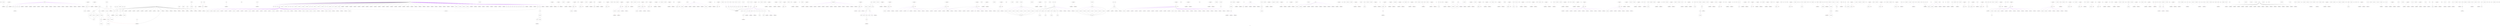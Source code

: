 digraph "PEG" {
	label="PEG";

	Node0x55ad90962760 [shape=record,shape=circle,label="{2657:}"];
	Node0x55ad90962b20 [shape=record,shape=circle,label="{3100:add.ptr124}"];
	Node0x55ad90962b20 -> Node0x55ad90d34280[color=black];
	Node0x55ad90bf1090 [shape=record,shape=diamond,label="{11514:dummyVal}"];
	Node0x55ad90bf1090 -> Node0x55ad90a2d000[color=black];
	Node0x55ad90bf1090 -> Node0x55ad90a2df00[color=red];
	Node0x55ad90963ca0 [shape=record,shape=circle,label="{2658:}"];
	Node0x55ad90964a60 [shape=record,shape=circle,label="{6644:arrayidx}"];
	Node0x55ad90bf1710 [shape=record,shape=diamond,label="{11515:dummyVal}"];
	Node0x55ad90bf1710 -> Node0x55ad90a32140[color=black];
	Node0x55ad90bf1710 -> Node0x55ad90a33400[color=red];
	Node0x55ad90964ba0 [shape=record,shape=diamond,label="{2:dummyVal}"];
	Node0x55ad909650a0 [shape=record,shape=circle,label="{445:}"];
	Node0x55ad909650a0 -> Node0x55ad90d306d0[color=black];
	Node0x55ad909651e0 [shape=record,shape=circle,label="{5316:}"];
	Node0x55ad90965320 [shape=record,shape=circle,label="{3102:v125}"];
	Node0x55ad90965320 -> Node0x55ad90b48b90[color=black];
	Node0x55ad90965820 [shape=record,shape=circle,label="{3545:arrayidx128}"];
	Node0x55ad90965960 [shape=record,shape=circle,label="{10630:call3}"];
	Node0x55ad90965960 -> Node0x55ad9096f240[color=black];
	Node0x55ad90965960 -> Node0x55ad909dbaf0[color=black];
	Node0x55ad90965960 -> Node0x55ad90a1e8c0[color=black];
	Node0x55ad90965be0 [shape=record,shape=circle,label="{8416:arrayidx}"];
	Node0x55ad909660e0 [shape=record,shape=circle,label="{8859:}"];
	Node0x55ad90bf1d90 [shape=record,shape=diamond,label="{11516:dummyVal}"];
	Node0x55ad90bf1d90 -> Node0x55ad90a34bc0[color=black];
	Node0x55ad90bf1d90 -> Node0x55ad90a36380[color=red];
	Node0x55ad90966f30 [shape=record,shape=diamond,label="{3:dummyVal}"];
	Node0x55ad90966f30 -> Node0x55ad90964ba0[color=black];
	Node0x55ad90966f30 -> Node0x55ad90b47f10[color=black];
	Node0x55ad90966f30 -> Node0x55ad90a73140[color=black];
	Node0x55ad90966f30 -> Node0x55ad9096ca40[color=black];
	Node0x55ad90966f30 -> Node0x55ad909ea5f0[color=black];
	Node0x55ad90966f30 -> Node0x55ad90aa3550[color=black];
	Node0x55ad90966f30 -> Node0x55ad909dda30[color=black];
	Node0x55ad90966f30 -> Node0x55ad909df470[color=black];
	Node0x55ad90966f30 -> Node0x55ad90b0f4d0[color=black];
	Node0x55ad90966f30 -> Node0x55ad90a56900[color=black];
	Node0x55ad90966f30 -> Node0x55ad90a1e8c0[color=black];
	Node0x55ad90966f30 -> Node0x55ad90d26de0[color=black];
	Node0x55ad90966f30 -> Node0x55ad90d27430[color=black];
	Node0x55ad90966f30 -> Node0x55ad90d28150[color=black];
	Node0x55ad90966f30 -> Node0x55ad90d287c0[color=black];
	Node0x55ad90966f30 -> Node0x55ad90d29500[color=black];
	Node0x55ad90966f30 -> Node0x55ad90d2d110[color=black];
	Node0x55ad90966f30 -> Node0x55ad90d2d780[color=black];
	Node0x55ad90966f30 -> Node0x55ad90d30da0[color=black];
	Node0x55ad90966f30 -> Node0x55ad90d31ae0[color=black];
	Node0x55ad90966f30 -> Node0x55ad90d335a0[color=black];
	Node0x55ad90966f30 -> Node0x55ad90d33c10[color=black];
	Node0x55ad90966f30 -> Node0x55ad90d34950[color=black];
	Node0x55ad90966f30 -> Node0x55ad90d3db00[color=black];
	Node0x55ad909672f0 [shape=record,shape=circle,label="{9745:}"];
	Node0x55ad90967430 [shape=record,shape=septagon,label="{446}"];
	Node0x55ad90967570 [shape=record,shape=circle,label="{10188:}"];
	Node0x55ad90967a70 [shape=record,shape=circle,label="{1332:arrayidx17}"];
	Node0x55ad90967e30 [shape=record,shape=circle,label="{1775:arrayidx130}"];
	Node0x55ad90967e30 -> Node0x55ad9096ca40[color=black];
	Node0x55ad90967f70 [shape=record,shape=circle,label="{8860:add.ptr}"];
	Node0x55ad90967f70 -> Node0x55ad90b1f790[color=black];
	Node0x55ad90bf2410 [shape=record,shape=diamond,label="{11517:dummyVal}"];
	Node0x55ad90bf2410 -> Node0x55ad90a378c0[color=black];
	Node0x55ad90bf2410 -> Node0x55ad90a391c0[color=red];
	Node0x55ad90968330 [shape=record,shape=circle,label="{9303:arrayidx47}"];
	Node0x55ad90968470 [shape=record,shape=circle,label="{4:zfile}"];
	Node0x55ad90968ab0 [shape=record,shape=circle,label="{447:static_len}"];
	Node0x55ad90968bf0 [shape=record,shape=circle,label="{10189:add.ptr297}"];
	Node0x55ad909695f0 [shape=record,shape=circle,label="{6647:arrayidx2}"];
	Node0x55ad90bf2a90 [shape=record,shape=diamond,label="{11518:dummyVal}"];
	Node0x55ad90bf2a90 -> Node0x55ad90a3a340[color=black];
	Node0x55ad90bf2a90 -> Node0x55ad90a3bb00[color=red];
	Node0x55ad90969ff0 [shape=record,shape=septagon,label="{448}"];
	Node0x55ad9096a270 [shape=record,shape=circle,label="{10190:arrayidx298}"];
	Node0x55ad90966720 [shape=record,shape=circle,label="{6648:dl}"];
	Node0x55ad90966720 -> Node0x55ad9096cb80[color=black];
	Node0x55ad90bf3110 [shape=record,shape=diamond,label="{11519:dummyVal}"];
	Node0x55ad90bf3110 -> Node0x55ad90a3d400[color=black];
	Node0x55ad90bf3110 -> Node0x55ad90a3ffc0[color=red];
	Node0x55ad9096b8c0 [shape=record,shape=septagon,label="{6}"];
	Node0x55ad9096bdc0 [shape=record,shape=circle,label="{449:opt_len}"];
	Node0x55ad9096c400 [shape=record,shape=circle,label="{892:arrayidx9}"];
	Node0x55ad9096ca40 [shape=record,shape=circle,label="{1778:cond133}"];
	Node0x55ad9096ca40 -> Node0x55ad90bbef20[color=black];
	Node0x55ad9096cb80 [shape=record,shape=circle,label="{6649:len}"];
	Node0x55ad9096ce00 [shape=record,shape=circle,label="{7:bi_buf}"];
	Node0x55ad9096d300 [shape=record,shape=septagon,label="{450}"];
	Node0x55ad9096d580 [shape=record,shape=circle,label="{5321:arrayidx15}"];
	Node0x55ad9096d6c0 [shape=record,shape=circle,label="{3107:arrayidx129}"];
	Node0x55ad9096d6c0 -> Node0x55ad90d34fc0[color=red];
	Node0x55ad9096e980 [shape=record,shape=circle,label="{451:last_flags}"];
	Node0x55ad9096ec00 [shape=record,shape=circle,label="{5322:buf}"];
	Node0x55ad9096ec00 -> Node0x55ad90d4ebc0[color=red];
	Node0x55ad9096f240 [shape=record,shape=circle,label="{10636:p.0}"];
	Node0x55ad9096f240 -> Node0x55ad90982050[color=black];
	Node0x55ad9096f240 -> Node0x55ad90992860[color=black];
	Node0x55ad9096f240 -> Node0x55ad90998ee0[color=black];
	Node0x55ad9096f4c0 [shape=record,shape=circle,label="{11079:arrayidx105}"];
	Node0x55ad9096fb00 [shape=record,shape=septagon,label="{9}"];
	Node0x55ad90970000 [shape=record,shape=septagon,label="{452}"];
	Node0x55ad90970140 [shape=record,shape=circle,label="{5323:}"];
	Node0x55ad90970140 -> Node0x55ad9097bc50[color=black];
	Node0x55ad90970640 [shape=record,shape=circle,label="{7980:arrayidx}"];
	Node0x55ad90970a00 [shape=record,shape=circle,label="{10637:p.1}"];
	Node0x55ad90970a00 -> Node0x55ad9096f240[color=black];
	Node0x55ad90971400 [shape=record,shape=circle,label="{10:bi_valid}"];
	Node0x55ad90971900 [shape=record,shape=circle,label="{9752:}"];
	Node0x55ad90971a40 [shape=record,shape=circle,label="{453:last_dist}"];
	Node0x55ad90bf5190 [shape=record,shape=diamond,label="{11524:dummyVal}"];
	Node0x55ad90bf5190 -> Node0x55ad90a4ab00[color=black];
	Node0x55ad90bf5190 -> Node0x55ad90a4c400[color=red];
	Node0x55ad9096ac70 [shape=record,shape=septagon,label="{11}"];
	Node0x55ad9096b170 [shape=record,shape=septagon,label="{454}"];
	Node0x55ad9096b3f0 [shape=record,shape=circle,label="{5325:arrayidx17}"];
	Node0x55ad909750d0 [shape=record,shape=circle,label="{3997:arrayidx}"];
	Node0x55ad90bf5810 [shape=record,shape=diamond,label="{11525:dummyVal}"];
	Node0x55ad90bf5810 -> Node0x55ad90a4d6c0[color=black];
	Node0x55ad90bf5810 -> Node0x55ad90a4fc40[color=red];
	Node0x55ad90975850 [shape=record,shape=circle,label="{12:read_buf}"];
	Node0x55ad90975850 -> Node0x55ad90d26de0[color=red];
	Node0x55ad90975ad0 [shape=record,shape=circle,label="{4883:}"];
	Node0x55ad90975d50 [shape=record,shape=circle,label="{455:last_lit}"];
	Node0x55ad90975e90 [shape=record,shape=circle,label="{5326:pos18}"];
	Node0x55ad90975fd0 [shape=record,shape=circle,label="{3112:arrayidx133}"];
	Node0x55ad90bf5e90 [shape=record,shape=diamond,label="{11526:dummyVal}"];
	Node0x55ad90bf5e90 -> Node0x55ad90a51040[color=black];
	Node0x55ad90bf5e90 -> Node0x55ad90a53700[color=red];
	Node0x55ad90977010 [shape=record,shape=septagon,label="{456}"];
	Node0x55ad90977c90 [shape=record,shape=septagon,label="{14}"];
	Node0x55ad90977f10 [shape=record,shape=circle,label="{9756:}"];
	Node0x55ad90978050 [shape=record,shape=circle,label="{457:flags}"];
	Node0x55ad90978190 [shape=record,shape=circle,label="{7542:arrayidx92}"];
	Node0x55ad90978550 [shape=record,shape=circle,label="{10199:}"];
	Node0x55ad909791d0 [shape=record,shape=circle,label="{15:.str}"];
	Node0x55ad909791d0 -> Node0x55ad90a23500[color=purple];
	Node0x55ad90979810 [shape=record,shape=circle,label="{3115:b135}"];
	Node0x55ad90979950 [shape=record,shape=circle,label="{10200:add.ptr305}"];
	Node0x55ad90979a90 [shape=record,shape=septagon,label="{5772}"];
	Node0x55ad90979d10 [shape=record,shape=circle,label="{1344:incdec.ptr}"];
	Node0x55ad90979e50 [shape=record,shape=circle,label="{8429:arrayidx5}"];
	Node0x55ad90bf7210 [shape=record,shape=diamond,label="{11529:dummyVal}"];
	Node0x55ad90bf7210 -> Node0x55ad90a59b00[color=black];
	Node0x55ad90bf7210 -> Node0x55ad90ac12d0[color=red];
	Node0x55ad9097a490 [shape=record,shape=circle,label="{2230:arrayidx126}"];
	Node0x55ad9097a850 [shape=record,shape=septagon,label="{459}"];
	Node0x55ad9097ac10 [shape=record,shape=circle,label="{10201:add.ptr306}"];
	Node0x55ad90bf7890 [shape=record,shape=diamond,label="{11530:dummyVal}"];
	Node0x55ad90bf7890 -> Node0x55ad90ac21d0[color=black];
	Node0x55ad90bf7890 -> Node0x55ad90ac5650[color=red];
	Node0x55ad9097b890 [shape=record,shape=circle,label="{17:compr_level}"];
	Node0x55ad9097bb10 [shape=record,shape=circle,label="{460:flag_bit}"];
	Node0x55ad9097bc50 [shape=record,shape=circle,label="{5331:arrayidx20}"];
	Node0x55ad9097bed0 [shape=record,shape=circle,label="{10202:arrayidx307}"];
	Node0x55ad9097c010 [shape=record,shape=circle,label="{903:arrayidx16}"];
	Node0x55ad9097c3d0 [shape=record,shape=circle,label="{10645:}"];
	Node0x55ad90bf7f10 [shape=record,shape=diamond,label="{11531:dummyVal}"];
	Node0x55ad90bf7f10 -> Node0x55ad90ac6b90[color=black];
	Node0x55ad90bf7f10 -> Node0x55ad90acb550[color=red];
	Node0x55ad9097cdd0 [shape=record,shape=septagon,label="{18}"];
	Node0x55ad9097d050 [shape=record,shape=septagon,label="{461}"];
	Node0x55ad9097da50 [shape=record,shape=circle,label="{8432:arrayidx7}"];
	Node0x55ad90bf8590 [shape=record,shape=diamond,label="{11532:dummyVal}"];
	Node0x55ad90bf8590 -> Node0x55ad90acc6d0[color=black];
	Node0x55ad90bf8590 -> Node0x55ad90ad0a50[color=red];
	Node0x55ad9097e310 [shape=record,shape=circle,label="{19:configuration_table}"];
	Node0x55ad9097e310 -> Node0x55ad90a33f40[color=purple];
	Node0x55ad9097e310 -> Node0x55ad90a35700[color=purple];
	Node0x55ad9097e310 -> Node0x55ad90a3c640[color=purple];
	Node0x55ad9097e310 -> Node0x55ad90a3dcc0[color=purple];
	Node0x55ad9097e310 -> Node0x55ad90a44200[color=purple];
	Node0x55ad9097e310 -> Node0x55ad90a454c0[color=purple];
	Node0x55ad9097e310 -> Node0x55ad90a4b500[color=purple];
	Node0x55ad9097e310 -> Node0x55ad90a4cb80[color=purple];
	Node0x55ad9097e310 -> Node0x55ad90b30810[color=purple];
	Node0x55ad9097e310 -> Node0x55ad90b31d50[color=purple];
	Node0x55ad9097e310 -> Node0x55ad90b333d0[color=purple];
	Node0x55ad9097e310 -> Node0x55ad90b34b90[color=purple];
	Node0x55ad9097e6d0 [shape=record,shape=circle,label="{462:flag_buf}"];
	Node0x55ad9097e6d0 -> Node0x55ad90bc9560[color=purple];
	Node0x55ad9097e6d0 -> Node0x55ad909b6070[color=purple];
	Node0x55ad9097e6d0 -> Node0x55ad90a43e40[color=purple];
	Node0x55ad9097ea90 [shape=record,shape=circle,label="{3119:e138}"];
	Node0x55ad9097f0d0 [shape=record,shape=circle,label="{3562:add.ptr144}"];
	Node0x55ad9097f0d0 -> Node0x55ad9098f7a0[color=black];
	Node0x55ad9097f0d0 -> Node0x55ad909fc400[color=black];
	Node0x55ad9097f350 [shape=record,shape=circle,label="{1348:arrayidx29}"];
	Node0x55ad9097f710 [shape=record,shape=circle,label="{11090:arrayidx112}"];
	Node0x55ad90bf8c10 [shape=record,shape=diamond,label="{11533:dummyVal}"];
	Node0x55ad90bf8c10 -> Node0x55ad90ad1e50[color=black];
	Node0x55ad90bf8c10 -> Node0x55ad90ad6e50[color=red];
	Node0x55ad9097fd50 [shape=record,shape=circle,label="{9319:arrayidx57}"];
	Node0x55ad90980390 [shape=record,shape=septagon,label="{463}"];
	Node0x55ad909818d0 [shape=record,shape=circle,label="{464:l_desc}"];
	Node0x55ad909818d0 -> Node0x55ad909f0ef0[color=black];
	Node0x55ad909818d0 -> Node0x55ad909dbc30[color=purple];
	Node0x55ad909818d0 -> Node0x55ad90bbf2e0[color=purple];
	Node0x55ad909818d0 -> Node0x55ad90b3a950[color=purple];
	Node0x55ad909818d0 -> Node0x55ad90b3c4d0[color=purple];
	Node0x55ad909818d0 -> Node0x55ad90b3db50[color=purple];
	Node0x55ad909818d0 -> Node0x55ad90b3f310[color=purple];
	Node0x55ad909818d0 -> Node0x55ad90b40e90[color=purple];
	Node0x55ad909818d0 -> Node0x55ad90b42a10[color=purple];
	Node0x55ad909818d0 -> Node0x55ad90b441d0[color=purple];
	Node0x55ad90981c90 [shape=record,shape=circle,label="{3121:v139}"];
	Node0x55ad90981c90 -> Node0x55ad90972d00[color=black];
	Node0x55ad90981f10 [shape=record,shape=circle,label="{3564:e145}"];
	Node0x55ad90982050 [shape=record,shape=circle,label="{10649:add.ptr}"];
	Node0x55ad90bf9910 [shape=record,shape=diamond,label="{11535:dummyVal}"];
	Node0x55ad90bf9910 -> Node0x55ad90adb090[color=black];
	Node0x55ad90bf9910 -> Node0x55ad90adc350[color=red];
	Node0x55ad90972d00 [shape=record,shape=circle,label="{3122:t140}"];
	Node0x55ad90972d00 -> Node0x55ad90d35630[color=red];
	Node0x55ad90973fc0 [shape=record,shape=circle,label="{10208:}"];
	Node0x55ad909744c0 [shape=record,shape=circle,label="{4009:arrayidx5}"];
	Node0x55ad90986ce0 [shape=record,shape=circle,label="{9323:arrayidx60}"];
	Node0x55ad90987320 [shape=record,shape=circle,label="{9766:}"];
	Node0x55ad909876e0 [shape=record,shape=circle,label="{5338:}"];
	Node0x55ad90987960 [shape=record,shape=circle,label="{10209:add.ptr311}"];
	Node0x55ad909884a0 [shape=record,shape=circle,label="{7110:arrayidx9}"];
	Node0x55ad909885e0 [shape=record,shape=circle,label="{4896:arrayidx}"];
	Node0x55ad90988c20 [shape=record,shape=circle,label="{10210:add.ptr312}"];
	Node0x55ad90989260 [shape=record,shape=circle,label="{1354:add.ptr35}"];
	Node0x55ad90989260 -> Node0x55ad909929a0[color=black];
	Node0x55ad909893a0 [shape=record,shape=circle,label="{8439:arrayidx12}"];
	Node0x55ad90bfb310 [shape=record,shape=diamond,label="{11539:dummyVal}"];
	Node0x55ad90bfb310 -> Node0x55ad90ae5590[color=black];
	Node0x55ad90bfb310 -> Node0x55ad90ae6ad0[color=red];
	Node0x55ad90989c60 [shape=record,shape=circle,label="{7111:dl10}"];
	Node0x55ad90989c60 -> Node0x55ad9098ade0[color=black];
	Node0x55ad90989da0 [shape=record,shape=circle,label="{4897:limit2}"];
	Node0x55ad9098a020 [shape=record,shape=septagon,label="{469}"];
	Node0x55ad9098a160 [shape=record,shape=circle,label="{10211:arrayidx313}"];
	Node0x55ad9098a8e0 [shape=record,shape=circle,label="{6669:ltree}"];
	Node0x55ad9098a8e0 -> Node0x55ad909ccaf0[color=black];
	Node0x55ad9098a8e0 -> Node0x55ad909ce030[color=black];
	Node0x55ad9098a8e0 -> Node0x55ad909d4570[color=black];
	Node0x55ad9098a8e0 -> Node0x55ad909d5830[color=black];
	Node0x55ad9098a8e0 -> Node0x55ad909a87a0[color=black];
	Node0x55ad9098a8e0 -> Node0x55ad909a9a60[color=black];
	Node0x55ad9098a8e0 -> Node0x55ad909fb3c0[color=black];
	Node0x55ad9098a8e0 -> Node0x55ad909fcb80[color=black];
	Node0x55ad9098a8e0 -> Node0x55ad90a5cbc0[color=purple];
	Node0x55ad9098a8e0 -> Node0x55ad90a5de80[color=purple];
	Node0x55ad9098a8e0 -> Node0x55ad909e3070[color=purple];
	Node0x55ad9098a8e0 -> Node0x55ad909e46f0[color=purple];
	Node0x55ad90bfb990 [shape=record,shape=diamond,label="{11540:dummyVal}"];
	Node0x55ad90bfb990 -> Node0x55ad90ae8290[color=black];
	Node0x55ad90bfb990 -> Node0x55ad90ae9f50[color=red];
	Node0x55ad9098ade0 [shape=record,shape=circle,label="{7112:len11}"];
	Node0x55ad9098b2e0 [shape=record,shape=circle,label="{470:d_desc}"];
	Node0x55ad9098b2e0 -> Node0x55ad909f0ef0[color=black];
	Node0x55ad9098b2e0 -> Node0x55ad909e00f0[color=purple];
	Node0x55ad9098b2e0 -> Node0x55ad90bc5be0[color=purple];
	Node0x55ad9098b2e0 -> Node0x55ad90b45990[color=purple];
	Node0x55ad9098b2e0 -> Node0x55ad90b46c50[color=purple];
	Node0x55ad9098b2e0 -> Node0x55ad90b482d0[color=purple];
	Node0x55ad9098b2e0 -> Node0x55ad90b49950[color=purple];
	Node0x55ad9098b2e0 -> Node0x55ad90b4b390[color=purple];
	Node0x55ad9098b2e0 -> Node0x55ad90b4c650[color=purple];
	Node0x55ad9098b2e0 -> Node0x55ad90b4db90[color=purple];
	Node0x55ad9098b920 [shape=record,shape=circle,label="{1356:incdec.ptr36}"];
	Node0x55ad9098b920 -> Node0x55ad9098fa20[color=black];
	Node0x55ad9098be20 [shape=record,shape=circle,label="{6670:dtree}"];
	Node0x55ad9098be20 -> Node0x55ad90a30480[color=black];
	Node0x55ad9098be20 -> Node0x55ad90a31d80[color=black];
	Node0x55ad9098be20 -> Node0x55ad90a38f40[color=black];
	Node0x55ad9098be20 -> Node0x55ad90a3a0c0[color=black];
	Node0x55ad9098c320 [shape=record,shape=circle,label="{9770:}"];
	Node0x55ad9098c460 [shape=record,shape=circle,label="{7556:arrayidx100}"];
	Node0x55ad9098cd20 [shape=record,shape=circle,label="{10656:}"];
	Node0x55ad90bfc690 [shape=record,shape=diamond,label="{11542:dummyVal}"];
	Node0x55ad90bfc690 -> Node0x55ad90aed510[color=black];
	Node0x55ad90bfc690 -> Node0x55ad90aee690[color=red];
	Node0x55ad9098dc20 [shape=record,shape=circle,label="{3129:arrayidx144}"];
	Node0x55ad9098dc20 -> Node0x55ad90d47130[color=red];
	Node0x55ad9098dfe0 [shape=record,shape=circle,label="{8000:}"];
	Node0x55ad90bfcd10 [shape=record,shape=diamond,label="{11543:dummyVal}"];
	Node0x55ad90bfcd10 -> Node0x55ad90aeff90[color=black];
	Node0x55ad90bfcd10 -> Node0x55ad90af14d0[color=red];
	Node0x55ad9098e9e0 [shape=record,shape=circle,label="{9329:arrayidx63}"];
	Node0x55ad9098eda0 [shape=record,shape=circle,label="{4901:arrayidx4}"];
	Node0x55ad9098eda0 -> Node0x55ad90990560[color=black];
	Node0x55ad9098f160 [shape=record,shape=septagon,label="{473}"];
	Node0x55ad9098f3e0 [shape=record,shape=circle,label="{3130:}"];
	Node0x55ad9098f3e0 -> Node0x55ad909920e0[color=black];
	Node0x55ad9098f660 [shape=record,shape=circle,label="{8001:arrayidx6}"];
	Node0x55ad9098f7a0 [shape=record,shape=circle,label="{3573:t.2}"];
	Node0x55ad9098f7a0 -> Node0x55ad909a0aa0[color=purple];
	Node0x55ad9098f7a0 -> Node0x55ad909acf70[color=purple];
	Node0x55ad9098f7a0 -> Node0x55ad909db9b0[color=purple];
	Node0x55ad9098fa20 [shape=record,shape=circle,label="{1359:match.0}"];
	Node0x55ad9098fa20 -> Node0x55ad9099e020[color=purple];
	Node0x55ad9098fa20 -> Node0x55ad909af4f0[color=purple];
	Node0x55ad9098fa20 -> Node0x55ad909bcfb0[color=purple];
	Node0x55ad9098fa20 -> Node0x55ad909c9170[color=purple];
	Node0x55ad9098fa20 -> Node0x55ad909d51f0[color=purple];
	Node0x55ad9098fa20 -> Node0x55ad909a2ee0[color=purple];
	Node0x55ad9098fa20 -> Node0x55ad909f7cc0[color=purple];
	Node0x55ad9098fa20 -> Node0x55ad90a04100[color=purple];
	Node0x55ad9098ff20 [shape=record,shape=circle,label="{11101:}"];
	Node0x55ad9098ff20 -> Node0x55ad90b55110[color=black];
	Node0x55ad90bfd390 [shape=record,shape=diamond,label="{11544:dummyVal}"];
	Node0x55ad90bfd390 -> Node0x55ad90af2790[color=black];
	Node0x55ad90bfd390 -> Node0x55ad90af3f50[color=red];
	Node0x55ad90990420 [shape=record,shape=septagon,label="{31}"];
	Node0x55ad90990560 [shape=record,shape=circle,label="{4902:}"];
	Node0x55ad909906a0 [shape=record,shape=circle,label="{2688:}"];
	Node0x55ad90990920 [shape=record,shape=circle,label="{474:.str.73}"];
	Node0x55ad90990920 -> Node0x55ad9099a7e0[color=purple];
	Node0x55ad90991320 [shape=record,shape=circle,label="{3574:add.ptr194}"];
	Node0x55ad90991320 -> Node0x55ad9098f7a0[color=black];
	Node0x55ad90991320 -> Node0x55ad909fc400[color=black];
	Node0x55ad909915a0 [shape=record,shape=circle,label="{1360:match.1}"];
	Node0x55ad909915a0 -> Node0x55ad9098fa20[color=black];
	Node0x55ad909916e0 [shape=record,shape=circle,label="{11102:call119}"];
	Node0x55ad909916e0 -> Node0x55ad909957e0[color=black];
	Node0x55ad90991820 [shape=record,shape=circle,label="{1803:arrayidx}"];
	Node0x55ad90bfda10 [shape=record,shape=diamond,label="{11545:dummyVal}"];
	Node0x55ad90bfda10 -> Node0x55ad90af55d0[color=black];
	Node0x55ad90bfda10 -> Node0x55ad90af6c50[color=red];
	Node0x55ad90991be0 [shape=record,shape=circle,label="{32:max_lazy_match}"];
	Node0x55ad909920e0 [shape=record,shape=circle,label="{3132:arrayidx146}"];
	Node0x55ad909920e0 -> Node0x55ad909939e0[color=black];
	Node0x55ad90992360 [shape=record,shape=circle,label="{918:arrayidx26}"];
	Node0x55ad90992860 [shape=record,shape=circle,label="{10660:add.ptr11}"];
	Node0x55ad90992860 -> Node0x55ad90970a00[color=black];
	Node0x55ad909929a0 [shape=record,shape=circle,label="{1361:scan.1}"];
	Node0x55ad909929a0 -> Node0x55ad90999020[color=purple];
	Node0x55ad909929a0 -> Node0x55ad909aac70[color=purple];
	Node0x55ad909929a0 -> Node0x55ad909b75b0[color=purple];
	Node0x55ad909929a0 -> Node0x55ad909c4670[color=purple];
	Node0x55ad909929a0 -> Node0x55ad909cff70[color=purple];
	Node0x55ad909929a0 -> Node0x55ad909dcef0[color=purple];
	Node0x55ad909929a0 -> Node0x55ad909f2b80[color=purple];
	Node0x55ad909929a0 -> Node0x55ad90a00280[color=purple];
	Node0x55ad90bfe090 [shape=record,shape=diamond,label="{11546:dummyVal}"];
	Node0x55ad90bfe090 -> Node0x55ad90af8410[color=black];
	Node0x55ad90bfe090 -> Node0x55ad90af9590[color=red];
	Node0x55ad909933a0 [shape=record,shape=septagon,label="{33}"];
	Node0x55ad90993760 [shape=record,shape=circle,label="{476:bl_order}"];
	Node0x55ad90993760 -> Node0x55ad90964a60[color=purple];
	Node0x55ad90993760 -> Node0x55ad90a96350[color=purple];
	Node0x55ad909939e0 [shape=record,shape=circle,label="{3133:}"];
	Node0x55ad909939e0 -> Node0x55ad90b5a890[color=purple];
	Node0x55ad909939e0 -> Node0x55ad90b5e850[color=purple];
	Node0x55ad909939e0 -> Node0x55ad90a62ac0[color=purple];
	Node0x55ad90993ee0 [shape=record,shape=circle,label="{1362:scan.2}"];
	Node0x55ad90993ee0 -> Node0x55ad909929a0[color=black];
	Node0x55ad90bfe710 [shape=record,shape=diamond,label="{11547:dummyVal}"];
	Node0x55ad90bfe710 -> Node0x55ad90afa710[color=black];
	Node0x55ad90bfe710 -> Node0x55ad90afc150[color=red];
	Node0x55ad90994660 [shape=record,shape=circle,label="{34:good_match}"];
	Node0x55ad909948e0 [shape=record,shape=circle,label="{4905:arrayidx6}"];
	Node0x55ad90994ca0 [shape=record,shape=septagon,label="{477}"];
	Node0x55ad90995060 [shape=record,shape=circle,label="{3134:}"];
	Node0x55ad90995060 -> Node0x55ad90b5bdd0[color=purple];
	Node0x55ad90995060 -> Node0x55ad90b5fed0[color=purple];
	Node0x55ad90995060 -> Node0x55ad90a64000[color=purple];
	Node0x55ad909957e0 [shape=record,shape=circle,label="{11105:p.0}"];
	Node0x55ad909957e0 -> Node0x55ad90996fa0[color=purple];
	Node0x55ad90995ce0 [shape=record,shape=circle,label="{4463:arrayidx202}"];
	Node0x55ad90bfed90 [shape=record,shape=diamond,label="{11548:dummyVal}"];
	Node0x55ad90bfed90 -> Node0x55ad90afd190[color=black];
	Node0x55ad90bfed90 -> Node0x55ad90aff710[color=red];
	Node0x55ad90995f60 [shape=record,shape=septagon,label="{35}"];
	Node0x55ad909960a0 [shape=record,shape=circle,label="{4906:limit7}"];
	Node0x55ad909961e0 [shape=record,shape=circle,label="{9777:}"];
	Node0x55ad90996320 [shape=record,shape=circle,label="{478:bl_desc}"];
	Node0x55ad90996320 -> Node0x55ad909f0ef0[color=black];
	Node0x55ad90996320 -> Node0x55ad90b4ee50[color=purple];
	Node0x55ad90996320 -> Node0x55ad90b50750[color=purple];
	Node0x55ad90996320 -> Node0x55ad90b51a10[color=purple];
	Node0x55ad90996320 -> Node0x55ad90b52b90[color=purple];
	Node0x55ad90996320 -> Node0x55ad90b540d0[color=purple];
	Node0x55ad90996320 -> Node0x55ad90b554d0[color=purple];
	Node0x55ad90996320 -> Node0x55ad90b56790[color=purple];
	Node0x55ad90996460 [shape=record,shape=circle,label="{7563:arrayidx106}"];
	Node0x55ad90996d20 [shape=record,shape=circle,label="{8449:arrayidx17}"];
	Node0x55ad90996fa0 [shape=record,shape=circle,label="{11106:incdec.ptr}"];
	Node0x55ad90996fa0 -> Node0x55ad909957e0[color=black];
	Node0x55ad90bff410 [shape=record,shape=diamond,label="{11549:dummyVal}"];
	Node0x55ad90bff410 -> Node0x55ad90b00390[color=black];
	Node0x55ad90bff410 -> Node0x55ad90b02b90[color=red];
	Node0x55ad909974a0 [shape=record,shape=circle,label="{2250:arrayidx138}"];
	Node0x55ad909975e0 [shape=record,shape=circle,label="{36:nice_match}"];
	Node0x55ad90997860 [shape=record,shape=circle,label="{7564:dl107}"];
	Node0x55ad90997860 -> Node0x55ad90998b20[color=black];
	Node0x55ad909979a0 [shape=record,shape=circle,label="{8007:arrayidx9}"];
	Node0x55ad90997ea0 [shape=record,shape=circle,label="{4022:arrayidx13}"];
	Node0x55ad90bffa90 [shape=record,shape=diamond,label="{11550:dummyVal}"];
	Node0x55ad90bffa90 -> Node0x55ad90b04210[color=black];
	Node0x55ad90bffa90 -> Node0x55ad90b06b50[color=red];
	Node0x55ad909983a0 [shape=record,shape=septagon,label="{37}"];
	Node0x55ad909989e0 [shape=record,shape=circle,label="{480:}"];
	Node0x55ad909989e0 -> Node0x55ad90d31410[color=black];
	Node0x55ad90998b20 [shape=record,shape=circle,label="{7565:len108}"];
	Node0x55ad90998ee0 [shape=record,shape=circle,label="{10665:incdec.ptr}"];
	Node0x55ad90998ee0 -> Node0x55ad90970a00[color=black];
	Node0x55ad90999020 [shape=record,shape=circle,label="{1366:incdec.ptr38}"];
	Node0x55ad90999020 -> Node0x55ad90993ee0[color=black];
	Node0x55ad90c00110 [shape=record,shape=diamond,label="{11551:dummyVal}"];
	Node0x55ad90c00110 -> Node0x55ad90b08090[color=black];
	Node0x55ad90c00110 -> Node0x55ad90b0a750[color=red];
	Node0x55ad909998e0 [shape=record,shape=circle,label="{38:max_chain_length}"];
	Node0x55ad90999de0 [shape=record,shape=circle,label="{481:extra_blbits}"];
	Node0x55ad90999de0 -> Node0x55ad909989e0[color=purple];
	Node0x55ad9099a560 [shape=record,shape=circle,label="{5795:attr}"];
	Node0x55ad9099a560 -> Node0x55ad90d2d110[color=black];
	Node0x55ad9099a7e0 [shape=record,shape=circle,label="{6238:}"];
	Node0x55ad9099a7e0 -> Node0x55ad90a477c0[color=black];
	Node0x55ad90c00790 [shape=record,shape=diamond,label="{11552:dummyVal}"];
	Node0x55ad90c00790 -> Node0x55ad90b0b790[color=black];
	Node0x55ad90c00790 -> Node0x55ad90b0cb90[color=red];
	Node0x55ad9099ae20 [shape=record,shape=septagon,label="{39}"];
	Node0x55ad9099b1e0 [shape=record,shape=circle,label="{9781:}"];
	Node0x55ad9099b820 [shape=record,shape=circle,label="{5796:methodp}"];
	Node0x55ad9099b820 -> Node0x55ad90d2d780[color=black];
	Node0x55ad9099baa0 [shape=record,shape=circle,label="{8453:arrayidx19}"];
	Node0x55ad9099bd20 [shape=record,shape=circle,label="{1811:}"];
	Node0x55ad90c00e10 [shape=record,shape=diamond,label="{11553:dummyVal}"];
	Node0x55ad90c00e10 -> Node0x55ad90b0dd10[color=black];
	Node0x55ad90c00e10 -> Node0x55ad90b108d0[color=red];
	Node0x55ad9099c360 [shape=record,shape=circle,label="{40:strstart}"];
	Node0x55ad9099c4a0 [shape=record,shape=circle,label="{7125:arrayidx22}"];
	Node0x55ad9099c5e0 [shape=record,shape=circle,label="{4911:call8}"];
	Node0x55ad9099c5e0 -> Node0x55ad90d39320[color=black];
	Node0x55ad9099cc20 [shape=record,shape=circle,label="{3140:b151}"];
	Node0x55ad9099d3a0 [shape=record,shape=circle,label="{1812:arrayidx2}"];
	Node0x55ad90c01490 [shape=record,shape=diamond,label="{11554:dummyVal}"];
	Node0x55ad90c01490 -> Node0x55ad90b14610[color=black];
	Node0x55ad90c01490 -> Node0x55ad90b15790[color=red];
	Node0x55ad9099d620 [shape=record,shape=septagon,label="{41}"];
	Node0x55ad9099d760 [shape=record,shape=circle,label="{7126:fc}"];
	Node0x55ad9099d760 -> Node0x55ad9099eb60[color=black];
	Node0x55ad9099d8a0 [shape=record,shape=septagon,label="{4912}"];
	Node0x55ad9099db20 [shape=record,shape=septagon,label="{484}"];
	Node0x55ad9099dc60 [shape=record,shape=circle,label="{5355:}"];
	Node0x55ad9099e020 [shape=record,shape=circle,label="{1370:incdec.ptr40}"];
	Node0x55ad9099e020 -> Node0x55ad909915a0[color=black];
	Node0x55ad90c01b10 [shape=record,shape=diamond,label="{11555:dummyVal}"];
	Node0x55ad90c01b10 -> Node0x55ad90b19390[color=black];
	Node0x55ad90c01b10 -> Node0x55ad90b1a510[color=red];
	Node0x55ad9099ea20 [shape=record,shape=circle,label="{42:block_start}"];
	Node0x55ad9099eb60 [shape=record,shape=circle,label="{7127:freq}"];
	Node0x55ad9099ef20 [shape=record,shape=septagon,label="{485}"];
	Node0x55ad9099f1a0 [shape=record,shape=circle,label="{3142:arraydecay152}"];
	Node0x55ad9099f560 [shape=record,shape=circle,label="{11113:arrayidx122}"];
	Node0x55ad90c02190 [shape=record,shape=diamond,label="{11556:dummyVal}"];
	Node0x55ad90c02190 -> Node0x55ad90b1e110[color=black];
	Node0x55ad90c02190 -> Node0x55ad90b1f510[color=red];
	Node0x55ad909a00a0 [shape=record,shape=circle,label="{4914:arrayidx10}"];
	Node0x55ad909a0460 [shape=record,shape=circle,label="{486:heap_len}"];
	Node0x55ad909a0820 [shape=record,shape=circle,label="{10228:}"];
	Node0x55ad909a0aa0 [shape=record,shape=circle,label="{3586:b155}"];
	Node0x55ad90c02810 [shape=record,shape=diamond,label="{11557:dummyVal}"];
	Node0x55ad90c02810 -> Node0x55ad90b20550[color=black];
	Node0x55ad90c02810 -> Node0x55ad90b23250[color=red];
	Node0x55ad909a1720 [shape=record,shape=septagon,label="{44}"];
	Node0x55ad909a19a0 [shape=record,shape=circle,label="{4915:buf}"];
	Node0x55ad909a19a0 -> Node0x55ad90d39320[color=red];
	Node0x55ad909a1c20 [shape=record,shape=septagon,label="{487}"];
	Node0x55ad909a1d60 [shape=record,shape=circle,label="{7572:arrayidx115}"];
	Node0x55ad909a1fe0 [shape=record,shape=circle,label="{3144:add.ptr154}"];
	Node0x55ad909a2120 [shape=record,shape=circle,label="{10229:}"];
	Node0x55ad90c02e90 [shape=record,shape=diamond,label="{11558:dummyVal}"];
	Node0x55ad90c02e90 -> Node0x55ad90b27490[color=black];
	Node0x55ad90c02e90 -> Node0x55ad90b2f7d0[color=red];
	Node0x55ad90982f50 [shape=record,shape=circle,label="{45:lookahead}"];
	Node0x55ad90983310 [shape=record,shape=circle,label="{488:heap_max}"];
	Node0x55ad90983450 [shape=record,shape=circle,label="{7573:dl116}"];
	Node0x55ad90983450 -> Node0x55ad90984e90[color=black];
	Node0x55ad909836d0 [shape=record,shape=circle,label="{10230:}"];
	Node0x55ad90983e50 [shape=record,shape=circle,label="{6245:}"];
	Node0x55ad90c03510 [shape=record,shape=diamond,label="{11559:dummyVal}"];
	Node0x55ad90c03510 -> Node0x55ad90a7e400[color=black];
	Node0x55ad90c03510 -> Node0x55ad90a81380[color=red];
	Node0x55ad90984710 [shape=record,shape=circle,label="{9345:}"];
	Node0x55ad90984710 -> Node0x55ad90a477c0[color=black];
	Node0x55ad90984850 [shape=record,shape=septagon,label="{46}"];
	Node0x55ad90984d50 [shape=record,shape=septagon,label="{489}"];
	Node0x55ad90984e90 [shape=record,shape=circle,label="{7574:len117}"];
	Node0x55ad90984fd0 [shape=record,shape=circle,label="{5360:}"];
	Node0x55ad90985110 [shape=record,shape=circle,label="{10231:}"];
	Node0x55ad90985390 [shape=record,shape=circle,label="{5803:}"];
	Node0x55ad90c03b90 [shape=record,shape=diamond,label="{11560:dummyVal}"];
	Node0x55ad90c03b90 -> Node0x55ad90ba2d20[color=black];
	Node0x55ad90c03b90 -> Node0x55ad90ba4260[color=red];
	Node0x55ad90985c50 [shape=record,shape=circle,label="{47:eofile}"];
	Node0x55ad90985d90 [shape=record,shape=circle,label="{4918:arrayidx12}"];
	Node0x55ad90986150 [shape=record,shape=circle,label="{490:heap}"];
	Node0x55ad90986150 -> Node0x55ad90ab27d0[color=purple];
	Node0x55ad90986150 -> Node0x55ad90add110[color=purple];
	Node0x55ad90986150 -> Node0x55ad90b19ed0[color=purple];
	Node0x55ad90986150 -> Node0x55ad90b22c10[color=purple];
	Node0x55ad90986150 -> Node0x55ad90b257d0[color=purple];
	Node0x55ad90986150 -> Node0x55ad90b28d90[color=purple];
	Node0x55ad90986150 -> Node0x55ad90b31ad0[color=purple];
	Node0x55ad90986150 -> Node0x55ad90b39550[color=purple];
	Node0x55ad90986150 -> Node0x55ad90ba8d60[color=purple];
	Node0x55ad90986150 -> Node0x55ad90baff20[color=purple];
	Node0x55ad90986150 -> Node0x55ad90bb5f60[color=purple];
	Node0x55ad90986150 -> Node0x55ad90a11940[color=purple];
	Node0x55ad90986150 -> Node0x55ad90a2aa80[color=purple];
	Node0x55ad90986150 -> Node0x55ad90a364c0[color=purple];
	Node0x55ad90986150 -> Node0x55ad90a46140[color=purple];
	Node0x55ad90986150 -> Node0x55ad90a51180[color=purple];
	Node0x55ad90986150 -> Node0x55ad90a5fa00[color=purple];
	Node0x55ad90986150 -> Node0x55ad909e8570[color=purple];
	Node0x55ad90986150 -> Node0x55ad90a90090[color=purple];
	Node0x55ad90986150 -> Node0x55ad90aa64d0[color=purple];
	Node0x55ad90986150 -> Node0x55ad90ab9490[color=purple];
	Node0x55ad90986150 -> Node0x55ad90ac5790[color=purple];
	Node0x55ad90986150 -> Node0x55ad90ac9250[color=purple];
	Node0x55ad90986150 -> Node0x55ad90acf790[color=purple];
	Node0x55ad90986150 -> Node0x55ad90b02cd0[color=purple];
	Node0x55ad90986150 -> Node0x55ad90b1ba50[color=purple];
	Node0x55ad90986150 -> Node0x55ad9098c460[color=purple];
	Node0x55ad909863d0 [shape=record,shape=circle,label="{5361:}"];
	Node0x55ad90986510 [shape=record,shape=circle,label="{3147:e158}"];
	Node0x55ad909aac70 [shape=record,shape=circle,label="{1376:incdec.ptr44}"];
	Node0x55ad909aac70 -> Node0x55ad90993ee0[color=black];
	Node0x55ad90c04210 [shape=record,shape=diamond,label="{11561:dummyVal}"];
	Node0x55ad90c04210 -> Node0x55ad90ba57a0[color=black];
	Node0x55ad90c04210 -> Node0x55ad90ba6e20[color=red];
	Node0x55ad909ab2b0 [shape=record,shape=septagon,label="{48}"];
	Node0x55ad909ab3f0 [shape=record,shape=circle,label="{4919:buf13}"];
	Node0x55ad909ab3f0 -> Node0x55ad90d4bc10[color=red];
	Node0x55ad909ab8f0 [shape=record,shape=circle,label="{8462:arrayidx24}"];
	Node0x55ad909abcb0 [shape=record,shape=circle,label="{1820:arrayidx7}"];
	Node0x55ad90c04890 [shape=record,shape=diamond,label="{11562:dummyVal}"];
	Node0x55ad90c04890 -> Node0x55ad90ba7fa0[color=black];
	Node0x55ad90c04890 -> Node0x55ad90ba93a0[color=red];
	Node0x55ad909ac1b0 [shape=record,shape=circle,label="{49:ins_h}"];
	Node0x55ad909ac430 [shape=record,shape=circle,label="{4920:}"];
	Node0x55ad909ac6b0 [shape=record,shape=septagon,label="{492}"];
	Node0x55ad909acf70 [shape=record,shape=circle,label="{3592:b159}"];
	Node0x55ad909ad470 [shape=record,shape=circle,label="{4035:arrayidx21}"];
	Node0x55ad90c04f10 [shape=record,shape=diamond,label="{11563:dummyVal}"];
	Node0x55ad90c04f10 -> Node0x55ad90baa2a0[color=black];
	Node0x55ad90c04f10 -> Node0x55ad90badd60[color=red];
	Node0x55ad909ad5b0 [shape=record,shape=septagon,label="{50}"];
	Node0x55ad909adab0 [shape=record,shape=circle,label="{493:depth}"];
	Node0x55ad909adab0 -> Node0x55ad90ab6290[color=purple];
	Node0x55ad909adab0 -> Node0x55ad90ae9410[color=purple];
	Node0x55ad909adab0 -> Node0x55ad90b57f50[color=purple];
	Node0x55ad909adab0 -> Node0x55ad90b5d090[color=purple];
	Node0x55ad909adab0 -> Node0x55ad90a65180[color=purple];
	Node0x55ad909adab0 -> Node0x55ad90a6b6c0[color=purple];
	Node0x55ad909adab0 -> Node0x55ad90a75940[color=purple];
	Node0x55ad909adab0 -> Node0x55ad909e36b0[color=purple];
	Node0x55ad909adab0 -> Node0x55ad909ec170[color=purple];
	Node0x55ad909adab0 -> Node0x55ad90ab45d0[color=purple];
	Node0x55ad909adab0 -> Node0x55ad90abd950[color=purple];
	Node0x55ad909ade70 [shape=record,shape=circle,label="{8021:arrayidx16}"];
	Node0x55ad90c05590 [shape=record,shape=diamond,label="{11564:dummyVal}"];
	Node0x55ad90c05590 -> Node0x55ad90baeb20[color=black];
	Node0x55ad90c05590 -> Node0x55ad90baf8e0[color=red];
	Node0x55ad909ae870 [shape=record,shape=circle,label="{51:window_size}"];
	Node0x55ad909aec30 [shape=record,shape=septagon,label="{494}"];
	Node0x55ad909aed70 [shape=record,shape=circle,label="{7579:arrayidx121}"];
	Node0x55ad909af4f0 [shape=record,shape=circle,label="{1380:incdec.ptr46}"];
	Node0x55ad909af4f0 -> Node0x55ad909915a0[color=black];
	Node0x55ad90c05c10 [shape=record,shape=diamond,label="{11565:dummyVal}"];
	Node0x55ad90c05c10 -> Node0x55ad90bb0420[color=black];
	Node0x55ad90c05c10 -> Node0x55ad90bb24a0[color=red];
	Node0x55ad909afef0 [shape=record,shape=circle,label="{4923:}"];
	Node0x55ad909b0030 [shape=record,shape=circle,label="{495:.str.1.74}"];
	Node0x55ad909b0030 -> Node0x55ad909e68b0[color=purple];
	Node0x55ad909b0170 [shape=record,shape=circle,label="{7580:fc122}"];
	Node0x55ad909b0170 -> Node0x55ad909b11b0[color=black];
	Node0x55ad909b02b0 [shape=record,shape=circle,label="{5366:arrayidx}"];
	Node0x55ad909b0530 [shape=record,shape=circle,label="{938:arrayidx41}"];
	Node0x55ad90c06290 [shape=record,shape=diamond,label="{11566:dummyVal}"];
	Node0x55ad90c06290 -> Node0x55ad90bb3620[color=black];
	Node0x55ad90c06290 -> Node0x55ad90bb43e0[color=red];
	Node0x55ad909b0df0 [shape=record,shape=septagon,label="{53}"];
	Node0x55ad909b11b0 [shape=record,shape=circle,label="{7581:freq123}"];
	Node0x55ad909b12f0 [shape=record,shape=circle,label="{5367:pos}"];
	Node0x55ad909b16b0 [shape=record,shape=circle,label="{8467:arrayidx28}"];
	Node0x55ad90c06910 [shape=record,shape=diamond,label="{11567:dummyVal}"];
	Node0x55ad90c06910 -> Node0x55ad90bb4f20[color=black];
	Node0x55ad90c06910 -> Node0x55ad90bb6460[color=red];
	Node0x55ad909b1e30 [shape=record,shape=circle,label="{54:match_start}"];
	Node0x55ad909b1f70 [shape=record,shape=circle,label="{7139:arrayidx34}"];
	Node0x55ad909b2330 [shape=record,shape=circle,label="{497:.str.2.75}"];
	Node0x55ad909b2330 -> Node0x55ad909e7b70[color=purple];
	Node0x55ad909b2fb0 [shape=record,shape=circle,label="{1826:}"];
	Node0x55ad90c06f90 [shape=record,shape=diamond,label="{11568:dummyVal}"];
	Node0x55ad90c06f90 -> Node0x55ad90bb75e0[color=black];
	Node0x55ad90c06f90 -> Node0x55ad90bb9a20[color=red];
	Node0x55ad909b3370 [shape=record,shape=circle,label="{2269:arrayidx152}"];
	Node0x55ad909b35f0 [shape=record,shape=septagon,label="{55}"];
	Node0x55ad909b3730 [shape=record,shape=circle,label="{7140:fc35}"];
	Node0x55ad909b3730 -> Node0x55ad909b4ef0[color=black];
	Node0x55ad909b3d70 [shape=record,shape=circle,label="{10240:}"];
	Node0x55ad909b4130 [shape=record,shape=circle,label="{10683:call22}"];
	Node0x55ad909b4130 -> Node0x55ad909ba2b0[color=black];
	Node0x55ad909b4630 [shape=record,shape=circle,label="{4041:arraydecay}"];
	Node0x55ad909b4630 -> Node0x55ad909d9a70[color=black];
	Node0x55ad909b48b0 [shape=record,shape=circle,label="{1827:arrayidx10}"];
	Node0x55ad90c07610 [shape=record,shape=diamond,label="{11569:dummyVal}"];
	Node0x55ad90c07610 -> Node0x55ad90bbae20[color=black];
	Node0x55ad90c07610 -> Node0x55ad90bbc0e0[color=red];
	Node0x55ad909b4db0 [shape=record,shape=circle,label="{56:prev_length}"];
	Node0x55ad909b4ef0 [shape=record,shape=circle,label="{7141:freq36}"];
	Node0x55ad909b5030 [shape=record,shape=circle,label="{499:done}"];
	Node0x55ad909b53f0 [shape=record,shape=circle,label="{10241:}"];
	Node0x55ad909b58f0 [shape=record,shape=septagon,label="{10684}"];
	Node0x55ad909b5cb0 [shape=record,shape=circle,label="{4042:}"];
	Node0x55ad909b5cb0 -> Node0x55ad909dda30[color=black];
	Node0x55ad909b6070 [shape=record,shape=circle,label="{6699:arrayidx}"];
	Node0x55ad90c07c90 [shape=record,shape=diamond,label="{11570:dummyVal}"];
	Node0x55ad90c07c90 -> Node0x55ad90bbd120[color=black];
	Node0x55ad90c07c90 -> Node0x55ad90bc2260[color=red];
	Node0x55ad909b6430 [shape=record,shape=septagon,label="{57}"];
	Node0x55ad909b66b0 [shape=record,shape=circle,label="{2714:}"];
	Node0x55ad909b6930 [shape=record,shape=septagon,label="{500}"];
	Node0x55ad909b6bb0 [shape=record,shape=circle,label="{5371:}"];
	Node0x55ad909b6e30 [shape=record,shape=circle,label="{10242:}"];
	Node0x55ad909b75b0 [shape=record,shape=circle,label="{1386:incdec.ptr51}"];
	Node0x55ad909b75b0 -> Node0x55ad90993ee0[color=black];
	Node0x55ad909b7970 [shape=record,shape=circle,label="{4043:}"];
	Node0x55ad909b7970 -> Node0x55ad909df470[color=black];
	Node0x55ad90c08310 [shape=record,shape=diamond,label="{11571:dummyVal}"];
	Node0x55ad90c08310 -> Node0x55ad90bc2b20[color=black];
	Node0x55ad90c08310 -> Node0x55ad90bc4f60[color=red];
	Node0x55ad909b7e70 [shape=record,shape=circle,label="{58:force}"];
	Node0x55ad909b8370 [shape=record,shape=circle,label="{501:j}"];
	Node0x55ad909b8870 [shape=record,shape=circle,label="{10243:}"];
	Node0x55ad909b94f0 [shape=record,shape=circle,label="{4487:arrayidx217}"];
	Node0x55ad90c08990 [shape=record,shape=diamond,label="{11572:dummyVal}"];
	Node0x55ad90c08990 -> Node0x55ad90bc60e0[color=black];
	Node0x55ad90c08990 -> Node0x55ad90bca1e0[color=red];
	Node0x55ad909b98b0 [shape=record,shape=septagon,label="{59}"];
	Node0x55ad909b9c70 [shape=record,shape=septagon,label="{502}"];
	Node0x55ad909b9db0 [shape=record,shape=circle,label="{5373:arrayidx8}"];
	Node0x55ad909ba2b0 [shape=record,shape=circle,label="{10687:}"];
	Node0x55ad909ba2b0 -> Node0x55ad90d3c6f0[color=black];
	Node0x55ad909ba2b0 -> Node0x55ad90d3cdc0[color=red];
	Node0x55ad909ba2b0 -> Node0x55ad909d29f0[color=purple];
	Node0x55ad909ba530 [shape=record,shape=circle,label="{8473:}"];
	Node0x55ad909ba530 -> Node0x55ad90a477c0[color=black];
	Node0x55ad90c09010 [shape=record,shape=diamond,label="{11573:dummyVal}"];
	Node0x55ad90c09010 -> Node0x55ad90bcb220[color=black];
	Node0x55ad90c09010 -> Node0x55ad90bcd520[color=red];
	Node0x55ad909badf0 [shape=record,shape=circle,label="{60:to_stdout}"];
	Node0x55ad909baf30 [shape=record,shape=circle,label="{2717:}"];
	Node0x55ad909bb070 [shape=record,shape=circle,label="{503:decode.i}"];
	Node0x55ad909bb2f0 [shape=record,shape=circle,label="{5374:pos9}"];
	Node0x55ad909bb430 [shape=record,shape=circle,label="{3160:e166}"];
	Node0x55ad90c09690 [shape=record,shape=diamond,label="{11574:dummyVal}"];
	Node0x55ad90c09690 -> Node0x55ad90bce920[color=black];
	Node0x55ad90c09690 -> Node0x55ad90967430[color=red];
	Node0x55ad909bc330 [shape=record,shape=septagon,label="{61}"];
	Node0x55ad909bc470 [shape=record,shape=circle,label="{7146:}"];
	Node0x55ad909bc6f0 [shape=record,shape=circle,label="{9803:}"];
	Node0x55ad909bc6f0 -> Node0x55ad90a477c0[color=black];
	Node0x55ad909bc830 [shape=record,shape=septagon,label="{504}"];
	Node0x55ad909bcfb0 [shape=record,shape=circle,label="{1390:incdec.ptr53}"];
	Node0x55ad909bcfb0 -> Node0x55ad909915a0[color=black];
	Node0x55ad90c09d10 [shape=record,shape=diamond,label="{11575:dummyVal}"];
	Node0x55ad90c09d10 -> Node0x55ad90968ab0[color=black];
	Node0x55ad90c09d10 -> Node0x55ad90969ff0[color=red];
	Node0x55ad909bd730 [shape=record,shape=circle,label="{62:inptr}"];
	Node0x55ad909bdaf0 [shape=record,shape=circle,label="{505:bitbuf}"];
	Node0x55ad909bdc30 [shape=record,shape=circle,label="{7590:arrayidx129}"];
	Node0x55ad909bdd70 [shape=record,shape=circle,label="{5376:}"];
	Node0x55ad90c0a390 [shape=record,shape=diamond,label="{11576:dummyVal}"];
	Node0x55ad90c0a390 -> Node0x55ad9096bdc0[color=black];
	Node0x55ad90c0a390 -> Node0x55ad9096d300[color=red];
	Node0x55ad909beb30 [shape=record,shape=septagon,label="{63}"];
	Node0x55ad909bf030 [shape=record,shape=septagon,label="{506}"];
	Node0x55ad909bf170 [shape=record,shape=circle,label="{7591:dl130}"];
	Node0x55ad909bf170 -> Node0x55ad909c06b0[color=black];
	Node0x55ad909bf3f0 [shape=record,shape=circle,label="{949:arrayidx49}"];
	Node0x55ad909bf7b0 [shape=record,shape=circle,label="{10691:}"];
	Node0x55ad909bf7b0 -> Node0x55ad90a477c0[color=black];
	Node0x55ad90c0aa10 [shape=record,shape=diamond,label="{11577:dummyVal}"];
	Node0x55ad90c0aa10 -> Node0x55ad9096e980[color=black];
	Node0x55ad90c0aa10 -> Node0x55ad90970000[color=red];
	Node0x55ad909c0070 [shape=record,shape=circle,label="{64:insize}"];
	Node0x55ad909c01b0 [shape=record,shape=circle,label="{7149:}"];
	Node0x55ad909c02f0 [shape=record,shape=circle,label="{4935:arrayidx24}"];
	Node0x55ad909c0570 [shape=record,shape=circle,label="{507:pt_table}"];
	Node0x55ad909c0570 -> Node0x55ad90970640[color=purple];
	Node0x55ad909c0570 -> Node0x55ad90a50780[color=purple];
	Node0x55ad909c0570 -> Node0x55ad90acba50[color=purple];
	Node0x55ad909c0570 -> Node0x55ad90b0d1d0[color=purple];
	Node0x55ad909c06b0 [shape=record,shape=circle,label="{7592:len131}"];
	Node0x55ad909c07f0 [shape=record,shape=circle,label="{3164:v168}"];
	Node0x55ad909c07f0 -> Node0x55ad909c1830[color=black];
	Node0x55ad90c0b090 [shape=record,shape=diamond,label="{11578:dummyVal}"];
	Node0x55ad90c0b090 -> Node0x55ad90971a40[color=black];
	Node0x55ad90c0b090 -> Node0x55ad9096b170[color=red];
	Node0x55ad909c15b0 [shape=record,shape=septagon,label="{65}"];
	Node0x55ad909c16f0 [shape=record,shape=circle,label="{4936:buf25}"];
	Node0x55ad909c16f0 -> Node0x55ad90d4c2e0[color=red];
	Node0x55ad909c1830 [shape=record,shape=circle,label="{3165:n169}"];
	Node0x55ad909c1970 [shape=record,shape=circle,label="{5822:arrayidx}"];
	Node0x55ad909c2230 [shape=record,shape=circle,label="{6708:arrayidx5}"];
	Node0x55ad90c0b710 [shape=record,shape=diamond,label="{11579:dummyVal}"];
	Node0x55ad90c0b710 -> Node0x55ad90975d50[color=black];
	Node0x55ad90c0b710 -> Node0x55ad90977010[color=red];
	Node0x55ad909c25f0 [shape=record,shape=circle,label="{66:inbuf}"];
	Node0x55ad909c25f0 -> Node0x55ad909d33f0[color=black];
	Node0x55ad909c25f0 -> Node0x55ad90967f70[color=black];
	Node0x55ad909c25f0 -> Node0x55ad90b0a610[color=black];
	Node0x55ad909c25f0 -> Node0x55ad90b0dbd0[color=black];
	Node0x55ad909c25f0 -> Node0x55ad90b0f250[color=black];
	Node0x55ad909c25f0 -> Node0x55ad90b144d0[color=black];
	Node0x55ad909c25f0 -> Node0x55ad90b15650[color=black];
	Node0x55ad909c25f0 -> Node0x55ad90b1dfd0[color=black];
	Node0x55ad909c25f0 -> Node0x55ad90b1f3d0[color=black];
	Node0x55ad909c25f0 -> Node0x55ad90b24790[color=black];
	Node0x55ad909c25f0 -> Node0x55ad90b25cd0[color=black];
	Node0x55ad909c25f0 -> Node0x55ad90b37110[color=black];
	Node0x55ad909c25f0 -> Node0x55ad90b3cb10[color=black];
	Node0x55ad909c25f0 -> Node0x55ad90b47010[color=black];
	Node0x55ad909c25f0 -> Node0x55ad90b48910[color=black];
	Node0x55ad909c25f0 -> Node0x55ad90b4df50[color=black];
	Node0x55ad909c25f0 -> Node0x55ad90b4f490[color=black];
	Node0x55ad909c25f0 -> Node0x55ad90a68380[color=black];
	Node0x55ad909c25f0 -> Node0x55ad90a7e2c0[color=black];
	Node0x55ad909c25f0 -> Node0x55ad90baf7a0[color=black];
	Node0x55ad909c25f0 -> Node0x55ad90bd05e0[color=black];
	Node0x55ad909c25f0 -> Node0x55ad90bd1c60[color=black];
	Node0x55ad909c25f0 -> Node0x55ad90968bf0[color=black];
	Node0x55ad909c25f0 -> Node0x55ad9096a270[color=black];
	Node0x55ad909c25f0 -> Node0x55ad90979950[color=black];
	Node0x55ad909c25f0 -> Node0x55ad9097ac10[color=black];
	Node0x55ad909c25f0 -> Node0x55ad9097bed0[color=black];
	Node0x55ad909c25f0 -> Node0x55ad90987960[color=black];
	Node0x55ad909c25f0 -> Node0x55ad90988c20[color=black];
	Node0x55ad909c25f0 -> Node0x55ad9098a160[color=black];
	Node0x55ad909c25f0 -> Node0x55ad90ab86d0[color=black];
	Node0x55ad909c25f0 -> Node0x55ad90ac7bd0[color=purple];
	Node0x55ad909c25f0 -> Node0x55ad90adfe10[color=purple];
	Node0x55ad909c25f0 -> Node0x55ad90af9310[color=purple];
	Node0x55ad909c25f0 -> Node0x55ad90b0ed50[color=purple];
	Node0x55ad909c25f0 -> Node0x55ad90b3f450[color=purple];
	Node0x55ad909c25f0 -> Node0x55ad90a6a540[color=purple];
	Node0x55ad909c25f0 -> Node0x55ad90bd37e0[color=purple];
	Node0x55ad909c25f0 -> Node0x55ad9097a490[color=purple];
	Node0x55ad909c25f0 -> Node0x55ad909974a0[color=purple];
	Node0x55ad909c25f0 -> Node0x55ad909b3370[color=purple];
	Node0x55ad909c25f0 -> Node0x55ad909d5ab0[color=purple];
	Node0x55ad909c25f0 -> Node0x55ad909a9ce0[color=purple];
	Node0x55ad909c25f0 -> Node0x55ad90a09ec0[color=purple];
	Node0x55ad909c25f0 -> Node0x55ad90a1db00[color=purple];
	Node0x55ad909c25f0 -> Node0x55ad90a46f00[color=purple];
	Node0x55ad909c25f0 -> Node0x55ad90a5a8c0[color=purple];
	Node0x55ad909c25f0 -> Node0x55ad90a94f50[color=purple];
	Node0x55ad909c25f0 -> Node0x55ad90ac1190[color=purple];
	Node0x55ad909c25f0 -> Node0x55ad90ae8150[color=purple];
	Node0x55ad909c25f0 -> Node0x55ad90b21bd0[color=purple];
	Node0x55ad909c25f0 -> Node0x55ad90b46ed0[color=purple];
	Node0x55ad909c25f0 -> Node0x55ad909660e0[color=purple];
	Node0x55ad909c25f0 -> Node0x55ad90b09490[color=purple];
	Node0x55ad909c25f0 -> Node0x55ad90bd3ce0[color=purple];
	Node0x55ad909c25f0 -> Node0x55ad909672f0[color=purple];
	Node0x55ad909c25f0 -> Node0x55ad90971900[color=purple];
	Node0x55ad909c25f0 -> Node0x55ad90977f10[color=purple];
	Node0x55ad909c25f0 -> Node0x55ad90987320[color=purple];
	Node0x55ad909c25f0 -> Node0x55ad9098c320[color=purple];
	Node0x55ad909c25f0 -> Node0x55ad909961e0[color=purple];
	Node0x55ad909c25f0 -> Node0x55ad9099b1e0[color=purple];
	Node0x55ad909c25f0 -> Node0x55ad909cf930[color=purple];
	Node0x55ad909c25f0 -> Node0x55ad909d4a70[color=purple];
	Node0x55ad909c25f0 -> Node0x55ad909ddb70[color=purple];
	Node0x55ad909c25f0 -> Node0x55ad909a3a20[color=purple];
	Node0x55ad909c25f0 -> Node0x55ad909f8940[color=purple];
	Node0x55ad909c25f0 -> Node0x55ad909fe980[color=purple];
	Node0x55ad909c25f0 -> Node0x55ad90a05dc0[color=purple];
	Node0x55ad909c25f0 -> Node0x55ad90a0b680[color=purple];
	Node0x55ad909c25f0 -> Node0x55ad90a21c00[color=purple];
	Node0x55ad909c25f0 -> Node0x55ad90a26c00[color=purple];
	Node0x55ad909c25f0 -> Node0x55ad90a2f940[color=purple];
	Node0x55ad909c25f0 -> Node0x55ad90a350c0[color=purple];
	Node0x55ad909c25f0 -> Node0x55ad90bcece0[color=purple];
	Node0x55ad909c25f0 -> Node0x55ad90967570[color=purple];
	Node0x55ad909c25f0 -> Node0x55ad90978550[color=purple];
	Node0x55ad909c25f0 -> Node0x55ad90973fc0[color=purple];
	Node0x55ad909c25f0 -> Node0x55ad909ddf30[color=purple];
	Node0x55ad909c25f0 -> Node0x55ad909a7b20[color=purple];
	Node0x55ad909c25f0 -> Node0x55ad90ab7410[color=purple];
	Node0x55ad909c25f0 -> Node0x55ad90added0[color=purple];
	Node0x55ad909c2730 [shape=record,shape=circle,label="{4937:}"];
	Node0x55ad909c2730 -> Node0x55ad909c4f30[color=black];
	Node0x55ad909c2870 [shape=record,shape=circle,label="{2723:}"];
	Node0x55ad909c29b0 [shape=record,shape=circle,label="{9808:}"];
	Node0x55ad909c29b0 -> Node0x55ad90a477c0[color=black];
	Node0x55ad909c2af0 [shape=record,shape=septagon,label="{509}"];
	Node0x55ad909c2eb0 [shape=record,shape=circle,label="{10694:}"];
	Node0x55ad909c2eb0 -> Node0x55ad90d55b30[color=red];
	Node0x55ad909c2eb0 -> Node0x55ad909cecb0[color=purple];
	Node0x55ad90c0bd90 [shape=record,shape=diamond,label="{11580:dummyVal}"];
	Node0x55ad90c0bd90 -> Node0x55ad90978050[color=black];
	Node0x55ad90c0bd90 -> Node0x55ad9097a850[color=red];
	Node0x55ad909c3ef0 [shape=record,shape=circle,label="{510:pt_len}"];
	Node0x55ad909c3ef0 -> Node0x55ad909ade70[color=purple];
	Node0x55ad909c3ef0 -> Node0x55ad90a3f5c0[color=purple];
	Node0x55ad909c3ef0 -> Node0x55ad90a9f090[color=purple];
	Node0x55ad909c3ef0 -> Node0x55ad90ab5d90[color=purple];
	Node0x55ad909c3ef0 -> Node0x55ad90ac7590[color=purple];
	Node0x55ad909c3ef0 -> Node0x55ad90acac90[color=purple];
	Node0x55ad909c3ef0 -> Node0x55ad90b42150[color=purple];
	Node0x55ad909c4030 [shape=record,shape=circle,label="{5381:arrayidx13}"];
	Node0x55ad909c4170 [shape=record,shape=circle,label="{3167:incdec.ptr170}"];
	Node0x55ad909c4170 -> Node0x55ad909dfab0[color=black];
	Node0x55ad909c4670 [shape=record,shape=circle,label="{1396:incdec.ptr58}"];
	Node0x55ad909c4670 -> Node0x55ad90993ee0[color=black];
	Node0x55ad90c0c410 [shape=record,shape=diamond,label="{11581:dummyVal}"];
	Node0x55ad90c0c410 -> Node0x55ad9097bb10[color=black];
	Node0x55ad90c0c410 -> Node0x55ad9097d050[color=red];
	Node0x55ad909c4f30 [shape=record,shape=circle,label="{4939:arrayidx27}"];
	Node0x55ad909c5070 [shape=record,shape=circle,label="{5382:buf}"];
	Node0x55ad909c5070 -> Node0x55ad90d4f290[color=red];
	Node0x55ad90c0ca90 [shape=record,shape=diamond,label="{11582:dummyVal}"];
	Node0x55ad90c0ca90 -> Node0x55ad9097e6d0[color=black];
	Node0x55ad90c0ca90 -> Node0x55ad90980390[color=red];
	Node0x55ad909c5bb0 [shape=record,shape=circle,label="{9368:arrayidx}"];
	Node0x55ad909c5cf0 [shape=record,shape=circle,label="{7154:}"];
	Node0x55ad909c5e30 [shape=record,shape=circle,label="{2726:}"];
	Node0x55ad909c5e30 -> Node0x55ad909c70f0[color=black];
	Node0x55ad909c5f70 [shape=record,shape=septagon,label="{512}"];
	Node0x55ad909c60b0 [shape=record,shape=circle,label="{5383:}"];
	Node0x55ad909c60b0 -> Node0x55ad909cfa70[color=black];
	Node0x55ad90c0d110 [shape=record,shape=diamond,label="{11583:dummyVal}"];
	Node0x55ad90c0d110 -> Node0x55ad909818d0[color=black];
	Node0x55ad90c0d110 -> Node0x55ad9098a020[color=red];
	Node0x55ad909c70f0 [shape=record,shape=circle,label="{2727:}"];
	Node0x55ad909c7230 [shape=record,shape=circle,label="{513:bitcount}"];
	Node0x55ad909c7eb0 [shape=record,shape=circle,label="{11141:arrayidx139}"];
	Node0x55ad90c0d790 [shape=record,shape=diamond,label="{11584:dummyVal}"];
	Node0x55ad90c0d790 -> Node0x55ad9098b2e0[color=black];
	Node0x55ad90c0d790 -> Node0x55ad9098f160[color=red];
	Node0x55ad909c8630 [shape=record,shape=septagon,label="{514}"];
	Node0x55ad909c8770 [shape=record,shape=circle,label="{5385:arrayidx15}"];
	Node0x55ad909c8ef0 [shape=record,shape=circle,label="{3614:arrayidx172}"];
	Node0x55ad909c9170 [shape=record,shape=circle,label="{1400:incdec.ptr60}"];
	Node0x55ad909c9170 -> Node0x55ad909915a0[color=black];
	Node0x55ad909c9530 [shape=record,shape=circle,label="{4057:arrayidx30}"];
	Node0x55ad90c0de10 [shape=record,shape=diamond,label="{11585:dummyVal}"];
	Node0x55ad90c0de10 -> Node0x55ad90993760[color=black];
	Node0x55ad90c0de10 -> Node0x55ad90994ca0[color=red];
	Node0x55ad909c9a30 [shape=record,shape=circle,label="{7157:}"];
	Node0x55ad909c9cb0 [shape=record,shape=circle,label="{515:subbitbuf}"];
	Node0x55ad909c9df0 [shape=record,shape=circle,label="{5386:pos16}"];
	Node0x55ad909ca570 [shape=record,shape=circle,label="{8486:arrayidx38}"];
	Node0x55ad90c0e490 [shape=record,shape=diamond,label="{11586:dummyVal}"];
	Node0x55ad90c0e490 -> Node0x55ad90996320[color=black];
	Node0x55ad90c0e490 -> Node0x55ad9099db20[color=red];
	Node0x55ad909cabb0 [shape=record,shape=septagon,label="{516}"];
	Node0x55ad909caf70 [shape=record,shape=circle,label="{3173:arrayidx174}"];
	Node0x55ad909cb1f0 [shape=record,shape=circle,label="{10701:}"];
	Node0x55ad909cb1f0 -> Node0x55ad90a477c0[color=black];
	Node0x55ad909cb5b0 [shape=record,shape=circle,label="{6273:}"];
	Node0x55ad909cb5b0 -> Node0x55ad9098a8e0[color=black];
	Node0x55ad90c0eb10 [shape=record,shape=diamond,label="{11587:dummyVal}"];
	Node0x55ad90c0eb10 -> Node0x55ad90999de0[color=black];
	Node0x55ad90c0eb10 -> Node0x55ad9099ef20[color=red];
	Node0x55ad909cbd30 [shape=record,shape=circle,label="{517:blocksize}"];
	Node0x55ad909cc730 [shape=record,shape=circle,label="{6274:}"];
	Node0x55ad909cc730 -> Node0x55ad9098be20[color=black];
	Node0x55ad909ccaf0 [shape=record,shape=circle,label="{6717:arrayidx12}"];
	Node0x55ad90c0f190 [shape=record,shape=diamond,label="{11588:dummyVal}"];
	Node0x55ad90c0f190 -> Node0x55ad909a0460[color=black];
	Node0x55ad90c0f190 -> Node0x55ad909a1c20[color=red];
	Node0x55ad909ccff0 [shape=record,shape=circle,label="{7160:}"];
	Node0x55ad909cd270 [shape=record,shape=septagon,label="{518}"];
	Node0x55ad909cd770 [shape=record,shape=circle,label="{961:arrayidx58}"];
	Node0x55ad909cd9f0 [shape=record,shape=circle,label="{5832:arrayidx6}"];
	Node0x55ad909ce030 [shape=record,shape=circle,label="{6718:fc}"];
	Node0x55ad909ce030 -> Node0x55ad909cf430[color=black];
	Node0x55ad90c0f810 [shape=record,shape=diamond,label="{11589:dummyVal}"];
	Node0x55ad90c0f810 -> Node0x55ad90983310[color=black];
	Node0x55ad90c0f810 -> Node0x55ad90984d50[color=red];
	Node0x55ad909ce530 [shape=record,shape=circle,label="{519:.str.80}"];
	Node0x55ad909ce530 -> Node0x55ad909ba530[color=purple];
	Node0x55ad909ce7b0 [shape=record,shape=circle,label="{3176:e176}"];
	Node0x55ad909cecb0 [shape=record,shape=circle,label="{10704:incdec.ptr31}"];
	Node0x55ad909cecb0 -> Node0x55ad90a09740[color=black];
	Node0x55ad909cf430 [shape=record,shape=circle,label="{6719:code13}"];
	Node0x55ad90c0fe90 [shape=record,shape=diamond,label="{11590:dummyVal}"];
	Node0x55ad90c0fe90 -> Node0x55ad90986150[color=black];
	Node0x55ad90c0fe90 -> Node0x55ad909ac6b0[color=red];
	Node0x55ad909cf930 [shape=record,shape=circle,label="{9819:}"];
	Node0x55ad909cfa70 [shape=record,shape=circle,label="{5391:arrayidx18}"];
	Node0x55ad909cff70 [shape=record,shape=circle,label="{1406:incdec.ptr65}"];
	Node0x55ad909cff70 -> Node0x55ad90993ee0[color=black];
	Node0x55ad909d01f0 [shape=record,shape=circle,label="{4063:arraydecay34}"];
	Node0x55ad909d01f0 -> Node0x55ad909d9a70[color=black];
	Node0x55ad90c10510 [shape=record,shape=diamond,label="{11591:dummyVal}"];
	Node0x55ad90c10510 -> Node0x55ad909adab0[color=black];
	Node0x55ad90c10510 -> Node0x55ad909aec30[color=red];
	Node0x55ad909d0830 [shape=record,shape=circle,label="{7163:}"];
	Node0x55ad909d0ab0 [shape=record,shape=circle,label="{521:block_mode}"];
	Node0x55ad909d0e70 [shape=record,shape=circle,label="{3178:incdec.ptr177}"];
	Node0x55ad909d0e70 -> Node0x55ad909dfab0[color=black];
	Node0x55ad909d14b0 [shape=record,shape=circle,label="{10706:}"];
	Node0x55ad909d14b0 -> Node0x55ad90d3cdc0[color=black];
	Node0x55ad909d1870 [shape=record,shape=circle,label="{4064:}"];
	Node0x55ad909d1870 -> Node0x55ad909dda30[color=black];
	Node0x55ad90c10b90 [shape=record,shape=diamond,label="{11592:dummyVal}"];
	Node0x55ad90c10b90 -> Node0x55ad909b5030[color=black];
	Node0x55ad90c10b90 -> Node0x55ad909b6930[color=red];
	Node0x55ad909d29f0 [shape=record,shape=circle,label="{10707:incdec.ptr32}"];
	Node0x55ad909d29f0 -> Node0x55ad909d9070[color=black];
	Node0x55ad909d2ef0 [shape=record,shape=circle,label="{4065:}"];
	Node0x55ad909d2ef0 -> Node0x55ad909df470[color=black];
	Node0x55ad90c11210 [shape=record,shape=diamond,label="{11593:dummyVal}"];
	Node0x55ad90c11210 -> Node0x55ad909b8370[color=black];
	Node0x55ad90c11210 -> Node0x55ad909b9c70[color=red];
	Node0x55ad909d33f0 [shape=record,shape=circle,label="{80:}"];
	Node0x55ad909d33f0 -> Node0x55ad90ab1010[color=purple];
	Node0x55ad909d33f0 -> Node0x55ad90b07410[color=purple];
	Node0x55ad909d33f0 -> Node0x55ad90a80200[color=purple];
	Node0x55ad909d33f0 -> Node0x55ad90965820[color=purple];
	Node0x55ad909d33f0 -> Node0x55ad909c8ef0[color=purple];
	Node0x55ad909d33f0 -> Node0x55ad90a274c0[color=purple];
	Node0x55ad909d33f0 -> Node0x55ad90af9d10[color=purple];
	Node0x55ad909d33f0 -> Node0x55ad90b29b50[color=purple];
	Node0x55ad909d33f0 -> Node0x55ad90a78280[color=purple];
	Node0x55ad909d33f0 -> Node0x55ad90a2a1c0[color=purple];
	Node0x55ad909d33f0 -> Node0x55ad90a5dac0[color=purple];
	Node0x55ad909d33f0 -> Node0x55ad90a9f810[color=purple];
	Node0x55ad909d33f0 -> Node0x55ad90ae6490[color=purple];
	Node0x55ad909d33f0 -> Node0x55ad90a652c0[color=purple];
	Node0x55ad909d33f0 -> Node0x55ad90bd1260[color=purple];
	Node0x55ad909d33f0 -> Node0x55ad909b94f0[color=purple];
	Node0x55ad909d33f0 -> Node0x55ad90a0dd40[color=purple];
	Node0x55ad909d33f0 -> Node0x55ad90add4d0[color=purple];
	Node0x55ad909d33f0 -> Node0x55ad90b0f110[color=purple];
	Node0x55ad909d33f0 -> Node0x55ad909c2230[color=purple];
	Node0x55ad909d33f0 -> Node0x55ad909d79f0[color=purple];
	Node0x55ad909d33f0 -> Node0x55ad909f3f80[color=purple];
	Node0x55ad909d33f0 -> Node0x55ad90ae4cd0[color=purple];
	Node0x55ad909d33f0 -> Node0x55ad90bc5aa0[color=purple];
	Node0x55ad909d33f0 -> Node0x55ad90bc9a60[color=purple];
	Node0x55ad909d33f0 -> Node0x55ad909dbeb0[color=purple];
	Node0x55ad909d33f0 -> Node0x55ad909debb0[color=purple];
	Node0x55ad909d33f0 -> Node0x55ad909a33e0[color=purple];
	Node0x55ad909d33f0 -> Node0x55ad909a9920[color=purple];
	Node0x55ad909d33f0 -> Node0x55ad90b4dcd0[color=purple];
	Node0x55ad909d33f0 -> Node0x55ad90bbcc20[color=purple];
	Node0x55ad909d33f0 -> Node0x55ad909c5bb0[color=purple];
	Node0x55ad909d33f0 -> Node0x55ad909e0870[color=purple];
	Node0x55ad909d33f0 -> Node0x55ad90a15540[color=purple];
	Node0x55ad909d33f0 -> Node0x55ad909e4ab0[color=purple];
	Node0x55ad909d33f0 -> Node0x55ad90a59ec0[color=purple];
	Node0x55ad909d33f0 -> Node0x55ad90aa28d0[color=purple];
	Node0x55ad909d33f0 -> Node0x55ad90b1bcd0[color=purple];
	Node0x55ad909d3670 [shape=record,shape=septagon,label="{523}"];
	Node0x55ad909d4570 [shape=record,shape=circle,label="{6723:arrayidx16}"];
	Node0x55ad90c11890 [shape=record,shape=diamond,label="{11594:dummyVal}"];
	Node0x55ad90c11890 -> Node0x55ad909bb070[color=black];
	Node0x55ad90c11890 -> Node0x55ad909bc830[color=red];
	Node0x55ad909d4a70 [shape=record,shape=circle,label="{9823:}"];
	Node0x55ad909d4bb0 [shape=record,shape=circle,label="{524:.str.83}"];
	Node0x55ad909d4bb0 -> Node0x55ad90b02050[color=purple];
	Node0x55ad909d51f0 [shape=record,shape=circle,label="{1410:incdec.ptr67}"];
	Node0x55ad909d51f0 -> Node0x55ad909915a0[color=black];
	Node0x55ad909d5830 [shape=record,shape=circle,label="{6724:dl}"];
	Node0x55ad909d5830 -> Node0x55ad909d6ff0[color=black];
	Node0x55ad90c11f10 [shape=record,shape=diamond,label="{11595:dummyVal}"];
	Node0x55ad90c11f10 -> Node0x55ad909bdaf0[color=black];
	Node0x55ad90c11f10 -> Node0x55ad909bf030[color=red];
	Node0x55ad909d5ab0 [shape=record,shape=circle,label="{2296:arrayidx172}"];
	Node0x55ad909d5d30 [shape=record,shape=septagon,label="{82}"];
	Node0x55ad909d69b0 [shape=record,shape=circle,label="{8496:arrayidx45}"];
	Node0x55ad909d6c30 [shape=record,shape=circle,label="{11153:arrayidx147}"];
	Node0x55ad909d6ff0 [shape=record,shape=circle,label="{6725:len}"];
	Node0x55ad90c12590 [shape=record,shape=diamond,label="{11596:dummyVal}"];
	Node0x55ad90c12590 -> Node0x55ad909c0570[color=black];
	Node0x55ad90c12590 -> Node0x55ad909c2af0[color=red];
	Node0x55ad909d73b0 [shape=record,shape=circle,label="{83:method}"];
	Node0x55ad909d73b0 -> Node0x55ad9099b820[color=black];
	Node0x55ad909d78b0 [shape=record,shape=circle,label="{526:.str.1.84}"];
	Node0x55ad909d78b0 -> Node0x55ad90b1ed90[color=purple];
	Node0x55ad909d79f0 [shape=record,shape=circle,label="{7611:arrayidx}"];
	Node0x55ad909d7b30 [shape=record,shape=circle,label="{5397:}"];
	Node0x55ad909d7c70 [shape=record,shape=circle,label="{3183:arrayidx180}"];
	Node0x55ad909d8030 [shape=record,shape=circle,label="{5840:arrayidx12}"];
	Node0x55ad90c12c10 [shape=record,shape=diamond,label="{11597:dummyVal}"];
	Node0x55ad90c12c10 -> Node0x55ad909c3ef0[color=black];
	Node0x55ad90c12c10 -> Node0x55ad909c5f70[color=red];
	Node0x55ad909d8b70 [shape=record,shape=circle,label="{5398:}"];
	Node0x55ad909d9070 [shape=record,shape=circle,label="{10712:nargv.0}"];
	Node0x55ad909d9070 -> Node0x55ad90a06a40[color=black];
	Node0x55ad909d9070 -> Node0x55ad90d3d490[color=red];
	Node0x55ad909d9070 -> Node0x55ad909da470[color=purple];
	Node0x55ad909d9430 [shape=record,shape=circle,label="{4070:}"];
	Node0x55ad909d9430 -> Node0x55ad90a45380[color=black];
	Node0x55ad90c13290 [shape=record,shape=diamond,label="{11598:dummyVal}"];
	Node0x55ad90c13290 -> Node0x55ad909c7230[color=black];
	Node0x55ad90c13290 -> Node0x55ad909c8630[color=red];
	Node0x55ad909d97f0 [shape=record,shape=septagon,label="{85}"];
	Node0x55ad909d9930 [shape=record,shape=circle,label="{4956:random_text}"];
	Node0x55ad909d9930 -> Node0x55ad90a11a80[color=purple];
	Node0x55ad909d9930 -> Node0x55ad90a14140[color=purple];
	Node0x55ad909d9930 -> Node0x55ad90a42900[color=purple];
	Node0x55ad909d9930 -> Node0x55ad90a43a80[color=purple];
	Node0x55ad909d9930 -> Node0x55ad90a75a80[color=purple];
	Node0x55ad909d9a70 [shape=record,shape=circle,label="{2742:b}"];
	Node0x55ad909d9a70 -> Node0x55ad90a12fc0[color=black];
	Node0x55ad909d9a70 -> Node0x55ad90ad6090[color=black];
	Node0x55ad909d9cf0 [shape=record,shape=circle,label="{528:.str.2.85}"];
	Node0x55ad909d9cf0 -> Node0x55ad90a04600[color=purple];
	Node0x55ad909d9cf0 -> Node0x55ad90a4ec00[color=purple];
	Node0x55ad909d9f70 [shape=record,shape=circle,label="{3185:v181}"];
	Node0x55ad909d9f70 -> Node0x55ad909db5f0[color=black];
	Node0x55ad909da470 [shape=record,shape=circle,label="{10713:incdec.ptr39}"];
	Node0x55ad909da470 -> Node0x55ad909d9070[color=black];
	Node0x55ad90c13910 [shape=record,shape=diamond,label="{11599:dummyVal}"];
	Node0x55ad90c13910 -> Node0x55ad909c9cb0[color=black];
	Node0x55ad90c13910 -> Node0x55ad909cabb0[color=red];
	Node0x55ad909dafb0 [shape=record,shape=circle,label="{86:part_nb}"];
	Node0x55ad909db230 [shape=record,shape=septagon,label="{4957}"];
	Node0x55ad909db5f0 [shape=record,shape=circle,label="{3186:n182}"];
	Node0x55ad909db9b0 [shape=record,shape=circle,label="{3629:v186}"];
	Node0x55ad909db9b0 -> Node0x55ad909dcc70[color=black];
	Node0x55ad909dbaf0 [shape=record,shape=circle,label="{10714:p.2}"];
	Node0x55ad909dbaf0 -> Node0x55ad909f2a40[color=black];
	Node0x55ad909dbc30 [shape=record,shape=circle,label="{6286:}"];
	Node0x55ad909dbeb0 [shape=record,shape=circle,label="{8943:arrayidx97}"];
	Node0x55ad90c13f90 [shape=record,shape=diamond,label="{11600:dummyVal}"];
	Node0x55ad90c13f90 -> Node0x55ad909cbd30[color=black];
	Node0x55ad90c13f90 -> Node0x55ad909cd270[color=red];
	Node0x55ad909dc270 [shape=record,shape=septagon,label="{87}"];
	Node0x55ad909dc630 [shape=record,shape=circle,label="{530:.str.3.86}"];
	Node0x55ad909dc630 -> Node0x55ad90a4fb00[color=purple];
	Node0x55ad909dcc70 [shape=record,shape=circle,label="{3630:t187}"];
	Node0x55ad909dcc70 -> Node0x55ad90d485a0[color=red];
	Node0x55ad909dcdb0 [shape=record,shape=circle,label="{10715:incdec.ptr40}"];
	Node0x55ad909dcdb0 -> Node0x55ad909dbaf0[color=black];
	Node0x55ad909dcdb0 -> Node0x55ad909f9480[color=black];
	Node0x55ad909dcef0 [shape=record,shape=circle,label="{1416:incdec.ptr72}"];
	Node0x55ad909dcef0 -> Node0x55ad90993ee0[color=black];
	Node0x55ad909dd170 [shape=record,shape=circle,label="{4073:}"];
	Node0x55ad909dd170 -> Node0x55ad90a5fdc0[color=black];
	Node0x55ad90c14610 [shape=record,shape=diamond,label="{11601:dummyVal}"];
	Node0x55ad90c14610 -> Node0x55ad909d0ab0[color=black];
	Node0x55ad90c14610 -> Node0x55ad909d3670[color=red];
	Node0x55ad909dda30 [shape=record,shape=circle,label="{2745:d}"];
	Node0x55ad909dda30 -> Node0x55ad909d7c70[color=black];
	Node0x55ad909ddb70 [shape=record,shape=circle,label="{9830:}"];
	Node0x55ad909ddcb0 [shape=record,shape=circle,label="{7616:arrayidx3}"];
	Node0x55ad909ddf30 [shape=record,shape=circle,label="{10273:}"];
	Node0x55ad909ddf30 -> Node0x55ad90a07bc0[color=black];
	Node0x55ad909de2f0 [shape=record,shape=circle,label="{3631:}"];
	Node0x55ad909de2f0 -> Node0x55ad90991320[color=black];
	Node0x55ad909de2f0 -> Node0x55ad909f2900[color=black];
	Node0x55ad909de7f0 [shape=record,shape=circle,label="{4074:}"];
	Node0x55ad909de7f0 -> Node0x55ad90a61440[color=black];
	Node0x55ad909debb0 [shape=record,shape=circle,label="{8945:arrayidx98}"];
	Node0x55ad909decf0 [shape=record,shape=circle,label="{6731:arrayidx19}"];
	Node0x55ad90c14c90 [shape=record,shape=diamond,label="{11602:dummyVal}"];
	Node0x55ad90c14c90 -> Node0x55ad909df6f0[color=black];
	Node0x55ad90c14c90 -> Node0x55ad909e0eb0[color=red];
	Node0x55ad909df470 [shape=record,shape=circle,label="{2746:e}"];
	Node0x55ad909df470 -> Node0x55ad909caf70[color=black];
	Node0x55ad909df6f0 [shape=record,shape=circle,label="{532:valid}"];
	Node0x55ad909df830 [shape=record,shape=circle,label="{7617:fc}"];
	Node0x55ad909df830 -> Node0x55ad909e0ff0[color=black];
	Node0x55ad909dfab0 [shape=record,shape=circle,label="{3189:p.5}"];
	Node0x55ad909dfab0 -> Node0x55ad90b2e150[color=black];
	Node0x55ad909e00f0 [shape=record,shape=circle,label="{6289:}"];
	Node0x55ad90c15310 [shape=record,shape=diamond,label="{11603:dummyVal}"];
	Node0x55ad90c15310 -> Node0x55ad909e2530[color=black];
	Node0x55ad90c15310 -> Node0x55ad909a3b60[color=red];
	Node0x55ad909e0870 [shape=record,shape=circle,label="{9389:arrayidx9}"];
	Node0x55ad909e09b0 [shape=record,shape=circle,label="{90:.str.23}"];
	Node0x55ad909e09b0 -> Node0x55ad90b25910[color=purple];
	Node0x55ad909e0c30 [shape=record,shape=circle,label="{2747:t}"];
	Node0x55ad909e0c30 -> Node0x55ad90b0ce10[color=black];
	Node0x55ad909e0c30 -> Node0x55ad90d335a0[color=red];
	Node0x55ad909e0eb0 [shape=record,shape=septagon,label="{533}"];
	Node0x55ad909e0ff0 [shape=record,shape=circle,label="{7618:freq}"];
	Node0x55ad90c15990 [shape=record,shape=diamond,label="{11604:dummyVal}"];
	Node0x55ad90c15990 -> Node0x55ad909a4e20[color=black];
	Node0x55ad90c15990 -> Node0x55ad909a64a0[color=red];
	Node0x55ad909e22b0 [shape=record,shape=circle,label="{2748:m}"];
	Node0x55ad909e2530 [shape=record,shape=circle,label="{534:bitbuf.90}"];
	Node0x55ad909e27b0 [shape=record,shape=circle,label="{5405:}"];
	Node0x55ad909a29e0 [shape=record,shape=circle,label="{977:arrayidx70}"];
	Node0x55ad909a2da0 [shape=record,shape=circle,label="{3634:arrayidx190}"];
	Node0x55ad909a2ee0 [shape=record,shape=circle,label="{1420:incdec.ptr74}"];
	Node0x55ad909a2ee0 -> Node0x55ad909915a0[color=black];
	Node0x55ad909a33e0 [shape=record,shape=circle,label="{8948:arrayidx100}"];
	Node0x55ad90c16010 [shape=record,shape=diamond,label="{11605:dummyVal}"];
	Node0x55ad90c16010 -> Node0x55ad909a78a0[color=black];
	Node0x55ad90c16010 -> Node0x55ad909a8f20[color=red];
	Node0x55ad909a3660 [shape=record,shape=circle,label="{92:.str.24}"];
	Node0x55ad909a3660 -> Node0x55ad90b2f190[color=purple];
	Node0x55ad909a37a0 [shape=record,shape=circle,label="{4963:}"];
	Node0x55ad909a38e0 [shape=record,shape=circle,label="{2749:c}"];
	Node0x55ad909a38e0 -> Node0x55ad90a76340[color=black];
	Node0x55ad909a38e0 -> Node0x55ad90a076c0[color=purple];
	Node0x55ad909a38e0 -> Node0x55ad90a1ab80[color=purple];
	Node0x55ad909a38e0 -> Node0x55ad90a256c0[color=purple];
	Node0x55ad909a38e0 -> Node0x55ad90a3bec0[color=purple];
	Node0x55ad909a38e0 -> Node0x55ad90a58980[color=purple];
	Node0x55ad909a38e0 -> Node0x55ad90a8b1d0[color=purple];
	Node0x55ad909a38e0 -> Node0x55ad90a9a950[color=purple];
	Node0x55ad909a38e0 -> Node0x55ad90aa5350[color=purple];
	Node0x55ad909a38e0 -> Node0x55ad90aaebd0[color=purple];
	Node0x55ad909a38e0 -> Node0x55ad90aaffd0[color=purple];
	Node0x55ad909a38e0 -> Node0x55ad90b24b50[color=purple];
	Node0x55ad909a38e0 -> Node0x55ad90a73c80[color=purple];
	Node0x55ad909a3a20 [shape=record,shape=circle,label="{9834:}"];
	Node0x55ad909a3b60 [shape=record,shape=septagon,label="{535}"];
	Node0x55ad90c16690 [shape=record,shape=diamond,label="{11606:dummyVal}"];
	Node0x55ad90c16690 -> Node0x55ad909aa320[color=black];
	Node0x55ad90c16690 -> Node0x55ad909f3bc0[color=red];
	Node0x55ad909a4ba0 [shape=record,shape=septagon,label="{2750}"];
	Node0x55ad909a4e20 [shape=record,shape=circle,label="{536:peek_bits}"];
	Node0x55ad909a5960 [shape=record,shape=circle,label="{11164:arrayidx154}"];
	Node0x55ad90c16d10 [shape=record,shape=diamond,label="{11607:dummyVal}"];
	Node0x55ad90c16d10 -> Node0x55ad909f4c00[color=black];
	Node0x55ad90c16d10 -> Node0x55ad909f6280[color=red];
	Node0x55ad909a60e0 [shape=record,shape=circle,label="{94:stderr}"];
	Node0x55ad909a60e0 -> Node0x55ad90d3e800[color=red];
	Node0x55ad909a6220 [shape=record,shape=circle,label="{2751:r}"];
	Node0x55ad909a6220 -> Node0x55ad90995060[color=black];
	Node0x55ad909a6220 -> Node0x55ad909ffec0[color=black];
	Node0x55ad909a6220 -> Node0x55ad90979810[color=purple];
	Node0x55ad909a6220 -> Node0x55ad9097ea90[color=purple];
	Node0x55ad909a6220 -> Node0x55ad90981c90[color=purple];
	Node0x55ad909a6220 -> Node0x55ad9099cc20[color=purple];
	Node0x55ad909a6220 -> Node0x55ad90986510[color=purple];
	Node0x55ad909a6220 -> Node0x55ad909bb430[color=purple];
	Node0x55ad909a6220 -> Node0x55ad909c07f0[color=purple];
	Node0x55ad909a6220 -> Node0x55ad909ce7b0[color=purple];
	Node0x55ad909a6220 -> Node0x55ad909d9f70[color=purple];
	Node0x55ad909a64a0 [shape=record,shape=septagon,label="{537}"];
	Node0x55ad909a6ae0 [shape=record,shape=circle,label="{5851:arrayidx19}"];
	Node0x55ad90c17390 [shape=record,shape=diamond,label="{11608:dummyVal}"];
	Node0x55ad90c17390 -> Node0x55ad909f77c0[color=black];
	Node0x55ad90c17390 -> Node0x55ad909f8a80[color=red];
	Node0x55ad909a74e0 [shape=record,shape=circle,label="{95:progname}"];
	Node0x55ad909a74e0 -> Node0x55ad90d27430[color=red];
	Node0x55ad909a7620 [shape=record,shape=septagon,label="{2752}"];
	Node0x55ad909a78a0 [shape=record,shape=circle,label="{538:max_len}"];
	Node0x55ad909a7b20 [shape=record,shape=circle,label="{10280:}"];
	Node0x55ad909a7b20 -> Node0x55ad90b1f790[color=black];
	Node0x55ad909a7ee0 [shape=record,shape=circle,label="{10723:}"];
	Node0x55ad909a83e0 [shape=record,shape=circle,label="{4081:}"];
	Node0x55ad909a83e0 -> Node0x55ad90a45380[color=black];
	Node0x55ad909a87a0 [shape=record,shape=circle,label="{6738:arrayidx23}"];
	Node0x55ad90c17a10 [shape=record,shape=diamond,label="{11609:dummyVal}"];
	Node0x55ad90c17a10 -> Node0x55ad909fa4c0[color=black];
	Node0x55ad90c17a10 -> Node0x55ad909fbb40[color=red];
	Node0x55ad909a8ca0 [shape=record,shape=circle,label="{2753:u}"];
	Node0x55ad909a8ca0 -> Node0x55ad90afd410[color=purple];
	Node0x55ad909a8ca0 -> Node0x55ad90bc7760[color=purple];
	Node0x55ad909a8ca0 -> Node0x55ad9096d6c0[color=purple];
	Node0x55ad909a8ca0 -> Node0x55ad9098dc20[color=purple];
	Node0x55ad909a8f20 [shape=record,shape=septagon,label="{539}"];
	Node0x55ad909a9420 [shape=record,shape=circle,label="{6296:}"];
	Node0x55ad909a9420 -> Node0x55ad9098a8e0[color=black];
	Node0x55ad909a9920 [shape=record,shape=circle,label="{8953:arrayidx103}"];
	Node0x55ad909a9a60 [shape=record,shape=circle,label="{6739:fc24}"];
	Node0x55ad909a9a60 -> Node0x55ad909f3300[color=black];
	Node0x55ad909a9ba0 [shape=record,shape=circle,label="{4525:arrayidx246}"];
	Node0x55ad90c18090 [shape=record,shape=diamond,label="{11610:dummyVal}"];
	Node0x55ad90c18090 -> Node0x55ad909fd440[color=black];
	Node0x55ad90c18090 -> Node0x55ad909feac0[color=red];
	Node0x55ad909a9ce0 [shape=record,shape=circle,label="{2311:arrayidx183}"];
	Node0x55ad909a9e20 [shape=record,shape=septagon,label="{97}"];
	Node0x55ad909aa0a0 [shape=record,shape=septagon,label="{2754}"];
	Node0x55ad909aa320 [shape=record,shape=circle,label="{540:leaves}"];
	Node0x55ad909aa320 -> Node0x55ad90b31fd0[color=purple];
	Node0x55ad909aa320 -> Node0x55ad90a1f400[color=purple];
	Node0x55ad909aa320 -> Node0x55ad90a22c40[color=purple];
	Node0x55ad909aa320 -> Node0x55ad90a332c0[color=purple];
	Node0x55ad909aa320 -> Node0x55ad90a4d580[color=purple];
	Node0x55ad909aa320 -> Node0x55ad90a8d9d0[color=purple];
	Node0x55ad909aa320 -> Node0x55ad90ab2f50[color=purple];
	Node0x55ad909aa320 -> Node0x55ad90ad8390[color=purple];
	Node0x55ad909f2900 [shape=record,shape=circle,label="{3640:e195}"];
	Node0x55ad909f2a40 [shape=record,shape=circle,label="{10725:add.ptr38}"];
	Node0x55ad909f2a40 -> Node0x55ad909f9480[color=black];
	Node0x55ad909f2a40 -> Node0x55ad90d3d490[color=black];
	Node0x55ad909f2b80 [shape=record,shape=circle,label="{1426:incdec.ptr79}"];
	Node0x55ad909f2b80 -> Node0x55ad90993ee0[color=black];
	Node0x55ad909f2cc0 [shape=record,shape=circle,label="{8511:arrayidx55}"];
	Node0x55ad909f2e00 [shape=record,shape=circle,label="{6297:}"];
	Node0x55ad909f2e00 -> Node0x55ad9098be20[color=black];
	Node0x55ad909f2f40 [shape=record,shape=circle,label="{4083:}"];
	Node0x55ad909f2f40 -> Node0x55ad90a45380[color=black];
	Node0x55ad909f3300 [shape=record,shape=circle,label="{6740:code25}"];
	Node0x55ad90c18710 [shape=record,shape=diamond,label="{11611:dummyVal}"];
	Node0x55ad90c18710 -> Node0x55ad90a0b7c0[color=black];
	Node0x55ad90c18710 -> Node0x55ad90a0cd00[color=red];
	Node0x55ad909f36c0 [shape=record,shape=circle,label="{98:.str.25}"];
	Node0x55ad909f36c0 -> Node0x55ad90b52cd0[color=purple];
	Node0x55ad909f3940 [shape=record,shape=circle,label="{2755:v}"];
	Node0x55ad909f3940 -> Node0x55ad909a1fe0[color=black];
	Node0x55ad909f3940 -> Node0x55ad90aea090[color=purple];
	Node0x55ad909f3940 -> Node0x55ad90af7010[color=purple];
	Node0x55ad909f3940 -> Node0x55ad9099f1a0[color=purple];
	Node0x55ad909f3bc0 [shape=record,shape=septagon,label="{541}"];
	Node0x55ad909f3d00 [shape=record,shape=circle,label="{7626:arrayidx6}"];
	Node0x55ad909f3f80 [shape=record,shape=circle,label="{8069:arrayidx}"];
	Node0x55ad90c18d90 [shape=record,shape=diamond,label="{11612:dummyVal}"];
	Node0x55ad90c18d90 -> Node0x55ad90a10e00[color=black];
	Node0x55ad90c18d90 -> Node0x55ad90a11e40[color=red];
	Node0x55ad909f4980 [shape=record,shape=septagon,label="{2756}"];
	Node0x55ad909f4c00 [shape=record,shape=circle,label="{542:parents}"];
	Node0x55ad909f4c00 -> Node0x55ad90968330[color=purple];
	Node0x55ad909f4c00 -> Node0x55ad90aa8f50[color=purple];
	Node0x55ad90c19410 [shape=record,shape=diamond,label="{11613:dummyVal}"];
	Node0x55ad90c19410 -> Node0x55ad90a13240[color=black];
	Node0x55ad90c19410 -> Node0x55ad90a14500[color=red];
	Node0x55ad909f5c40 [shape=record,shape=circle,label="{100:ifname}"];
	Node0x55ad909f5c40 -> Node0x55ad90b54210[color=purple];
	Node0x55ad909f5c40 -> Node0x55ad90a80e80[color=purple];
	Node0x55ad909f5c40 -> Node0x55ad90bae8a0[color=purple];
	Node0x55ad909f5c40 -> Node0x55ad90bc0be0[color=purple];
	Node0x55ad909f5c40 -> Node0x55ad90a31ec0[color=purple];
	Node0x55ad909f5c40 -> Node0x55ad909eee70[color=purple];
	Node0x55ad909f5c40 -> Node0x55ad90bc9f60[color=purple];
	Node0x55ad909f5c40 -> Node0x55ad90963ca0[color=purple];
	Node0x55ad909f5c40 -> Node0x55ad90b03bd0[color=purple];
	Node0x55ad909f5c40 -> Node0x55ad90b20050[color=purple];
	Node0x55ad909f5c40 -> Node0x55ad90a62e80[color=purple];
	Node0x55ad909f5c40 -> Node0x55ad90a78f00[color=purple];
	Node0x55ad909f5c40 -> Node0x55ad90bab6a0[color=purple];
	Node0x55ad909f5c40 -> Node0x55ad90985110[color=purple];
	Node0x55ad909f5c40 -> Node0x55ad909b8870[color=purple];
	Node0x55ad909f5c40 -> Node0x55ad90a382c0[color=purple];
	Node0x55ad909f5c40 -> Node0x55ad90a41b40[color=purple];
	Node0x55ad909f5c40 -> Node0x55ad90a4e480[color=purple];
	Node0x55ad909f5c40 -> Node0x55ad90a602c0[color=purple];
	Node0x55ad909f5c40 -> Node0x55ad9098ff20[color=purple];
	Node0x55ad909f6000 [shape=record,shape=circle,label="{2757:x}"];
	Node0x55ad909f6000 -> Node0x55ad90aac290[color=purple];
	Node0x55ad909f6000 -> Node0x55ad90ab1f10[color=purple];
	Node0x55ad909f6000 -> Node0x55ad90ab3450[color=purple];
	Node0x55ad909f6000 -> Node0x55ad90ae2c50[color=purple];
	Node0x55ad909f6000 -> Node0x55ad90af4310[color=purple];
	Node0x55ad909f6000 -> Node0x55ad90975fd0[color=purple];
	Node0x55ad909f6000 -> Node0x55ad90a26fc0[color=purple];
	Node0x55ad909f6280 [shape=record,shape=septagon,label="{543}"];
	Node0x55ad909f7680 [shape=record,shape=septagon,label="{2758}"];
	Node0x55ad909f77c0 [shape=record,shape=circle,label="{544:lit_base}"];
	Node0x55ad909f77c0 -> Node0x55ad9097fd50[color=purple];
	Node0x55ad909f77c0 -> Node0x55ad90a49480[color=purple];
	Node0x55ad909f77c0 -> Node0x55ad90aad2d0[color=purple];
	Node0x55ad909f7cc0 [shape=record,shape=circle,label="{1430:incdec.ptr81}"];
	Node0x55ad909f7cc0 -> Node0x55ad909915a0[color=black];
	Node0x55ad90c1a110 [shape=record,shape=diamond,label="{11615:dummyVal}"];
	Node0x55ad90c1a110 -> Node0x55ad90a33a40[color=black];
	Node0x55ad90c1a110 -> Node0x55ad90a36880[color=red];
	Node0x55ad909f8580 [shape=record,shape=circle,label="{9401:}"];
	Node0x55ad909f8580 -> Node0x55ad90a477c0[color=black];
	Node0x55ad909f86c0 [shape=record,shape=septagon,label="{102}"];
	Node0x55ad909f8940 [shape=record,shape=circle,label="{9844:}"];
	Node0x55ad909f8a80 [shape=record,shape=septagon,label="{545}"];
	Node0x55ad909f8f80 [shape=record,shape=circle,label="{10287:call5}"];
	Node0x55ad909f9480 [shape=record,shape=circle,label="{10730:p.3}"];
	Node0x55ad909f9480 -> Node0x55ad909dcdb0[color=purple];
	Node0x55ad90c1a790 [shape=record,shape=diamond,label="{11616:dummyVal}"];
	Node0x55ad90c1a790 -> Node0x55ad90a37f00[color=black];
	Node0x55ad90c1a790 -> Node0x55ad90a3a980[color=red];
	Node0x55ad909fa100 [shape=record,shape=circle,label="{103:exit_code}"];
	Node0x55ad909fa4c0 [shape=record,shape=circle,label="{546:literal}"];
	Node0x55ad909fa4c0 -> Node0x55ad90986ce0[color=purple];
	Node0x55ad909fa4c0 -> Node0x55ad909f1530[color=purple];
	Node0x55ad909fa740 [shape=record,shape=circle,label="{5417:arrayidx}"];
	Node0x55ad909fa880 [shape=record,shape=septagon,label="{10288}"];
	Node0x55ad909fa9c0 [shape=record,shape=circle,label="{989:buf.addr.0}"];
	Node0x55ad909fa9c0 -> Node0x55ad909fc180[color=purple];
	Node0x55ad909fad80 [shape=record,shape=circle,label="{8517:arrayidx59}"];
	Node0x55ad909fb3c0 [shape=record,shape=circle,label="{6746:arrayidx30}"];
	Node0x55ad90c1ae10 [shape=record,shape=diamond,label="{11617:dummyVal}"];
	Node0x55ad90c1ae10 -> Node0x55ad90a4f240[color=black];
	Node0x55ad90c1ae10 -> Node0x55ad90a50140[color=red];
	Node0x55ad909fb780 [shape=record,shape=septagon,label="{104}"];
	Node0x55ad909fbb40 [shape=record,shape=septagon,label="{547}"];
	Node0x55ad909fbc80 [shape=record,shape=circle,label="{7632:arrayidx10}"];
	Node0x55ad909fbdc0 [shape=record,shape=circle,label="{5418:pos}"];
	Node0x55ad909fc180 [shape=record,shape=circle,label="{990:incdec.ptr}"];
	Node0x55ad909fc180 -> Node0x55ad909fa9c0[color=black];
	Node0x55ad909fc400 [shape=record,shape=circle,label="{3647:t.3}"];
	Node0x55ad909fc400 -> Node0x55ad90a03fc0[color=purple];
	Node0x55ad909fc400 -> Node0x55ad90a0bf40[color=purple];
	Node0x55ad909fc400 -> Node0x55ad90a39bc0[color=purple];
	Node0x55ad909fcb80 [shape=record,shape=circle,label="{6747:dl31}"];
	Node0x55ad909fcb80 -> Node0x55ad909fe480[color=black];
	Node0x55ad90c1b490 [shape=record,shape=diamond,label="{11618:dummyVal}"];
	Node0x55ad90c1b490 -> Node0x55ad90a51540[color=black];
	Node0x55ad90c1b490 -> Node0x55ad90a52bc0[color=red];
	Node0x55ad909fcf40 [shape=record,shape=circle,label="{105:work}"];
	Node0x55ad909fcf40 -> Node0x55ad90d27a80[color=red];
	Node0x55ad909fd1c0 [shape=record,shape=circle,label="{4976:}"];
	Node0x55ad909fd440 [shape=record,shape=circle,label="{548:orig_len}"];
	Node0x55ad909fd580 [shape=record,shape=circle,label="{7633:fc11}"];
	Node0x55ad909fd580 -> Node0x55ad909fec00[color=black];
	Node0x55ad909fd6c0 [shape=record,shape=circle,label="{3205:arrayidx193}"];
	Node0x55ad909fd6c0 -> Node0x55ad909fed40[color=black];
	Node0x55ad909fdf80 [shape=record,shape=circle,label="{4091:tl}"];
	Node0x55ad909fdf80 -> Node0x55ad909e0c30[color=black];
	Node0x55ad909fdf80 -> Node0x55ad90d4a040[color=red];
	Node0x55ad909fe200 [shape=record,shape=circle,label="{1877:arrayidx34}"];
	Node0x55ad909fe480 [shape=record,shape=circle,label="{6748:len32}"];
	Node0x55ad909fe840 [shape=record,shape=circle,label="{106:zip}"];
	Node0x55ad909fe840 -> Node0x55ad90d27a80[color=black];
	Node0x55ad909fe980 [shape=record,shape=circle,label="{9848:}"];
	Node0x55ad909feac0 [shape=record,shape=septagon,label="{549}"];
	Node0x55ad909fec00 [shape=record,shape=circle,label="{7634:freq12}"];
	Node0x55ad909fed40 [shape=record,shape=circle,label="{3206:}"];
	Node0x55ad909fed40 -> Node0x55ad90a66940[color=purple];
	Node0x55ad909fed40 -> Node0x55ad90a6a400[color=purple];
	Node0x55ad909fed40 -> Node0x55ad90a6e500[color=purple];
	Node0x55ad909ff380 [shape=record,shape=septagon,label="{4092}"];
	Node0x55ad90c1c190 [shape=record,shape=diamond,label="{11620:dummyVal}"];
	Node0x55ad90c1c190 -> Node0x55ad90a62340[color=black];
	Node0x55ad90c1c190 -> Node0x55ad909e3930[color=red];
	Node0x55ad909ffb00 [shape=record,shape=circle,label="{550:.str.91}"];
	Node0x55ad909ffb00 -> Node0x55ad90984710[color=purple];
	Node0x55ad909ffec0 [shape=record,shape=circle,label="{3207:}"];
	Node0x55ad909ffec0 -> Node0x55ad90a67fc0[color=purple];
	Node0x55ad909ffec0 -> Node0x55ad90a6b800[color=purple];
	Node0x55ad909ffec0 -> Node0x55ad90a6f7c0[color=purple];
	Node0x55ad90a00280 [shape=record,shape=circle,label="{1436:incdec.ptr86}"];
	Node0x55ad90a00280 -> Node0x55ad90993ee0[color=black];
	Node0x55ad90a003c0 [shape=record,shape=circle,label="{4093:td}"];
	Node0x55ad90a003c0 -> Node0x55ad909e0c30[color=black];
	Node0x55ad90a003c0 -> Node0x55ad90d38c50[color=red];
	Node0x55ad90a00c80 [shape=record,shape=circle,label="{108:.str.26}"];
	Node0x55ad90a00c80 -> Node0x55ad90a7f6c0[color=purple];
	Node0x55ad90a012c0 [shape=record,shape=circle,label="{5865:arrayidx25}"];
	Node0x55ad90a01680 [shape=record,shape=septagon,label="{4094}"];
	Node0x55ad90a01e00 [shape=record,shape=circle,label="{552:.str.1.92}"];
	Node0x55ad90a01e00 -> Node0x55ad909f8580[color=purple];
	Node0x55ad90a02300 [shape=record,shape=circle,label="{4095:bl}"];
	Node0x55ad90a02300 -> Node0x55ad909e22b0[color=black];
	Node0x55ad90a02bc0 [shape=record,shape=circle,label="{110:.str.27}"];
	Node0x55ad90a02bc0 -> Node0x55ad90badae0[color=purple];
	Node0x55ad90a03480 [shape=record,shape=septagon,label="{4096}"];
	Node0x55ad90a035c0 [shape=record,shape=circle,label="{11181:arrayidx166}"];
	Node0x55ad90a03700 [shape=record,shape=circle,label="{6753:arrayidx35}"];
	Node0x55ad90a03d40 [shape=record,shape=circle,label="{554:.str.2.93}"];
	Node0x55ad90a03d40 -> Node0x55ad90a2cec0[color=purple];
	Node0x55ad90a03fc0 [shape=record,shape=circle,label="{3654:b201}"];
	Node0x55ad90a04100 [shape=record,shape=circle,label="{1440:incdec.ptr88}"];
	Node0x55ad90a04100 -> Node0x55ad909915a0[color=black];
	Node0x55ad90a04380 [shape=record,shape=circle,label="{4097:bd}"];
	Node0x55ad90a04380 -> Node0x55ad909e22b0[color=black];
	Node0x55ad90a04600 [shape=record,shape=circle,label="{8968:}"];
	Node0x55ad90a04600 -> Node0x55ad90a477c0[color=black];
	Node0x55ad90a04b00 [shape=record,shape=circle,label="{112:.str.28}"];
	Node0x55ad90a04b00 -> Node0x55ad90bbf560[color=purple];
	Node0x55ad90a05640 [shape=record,shape=septagon,label="{4098}"];
	Node0x55ad90a05dc0 [shape=record,shape=circle,label="{9855:}"];
	Node0x55ad90a05f00 [shape=record,shape=circle,label="{556:.str.96}"];
	Node0x55ad90a05f00 -> Node0x55ad90b61910[color=purple];
	Node0x55ad90a06040 [shape=record,shape=circle,label="{7641:arrayidx17}"];
	Node0x55ad90a06180 [shape=record,shape=circle,label="{5427:arrayidx}"];
	Node0x55ad90a06a40 [shape=record,shape=circle,label="{10741:nargv.1}"];
	Node0x55ad90a06a40 -> Node0x55ad90d3db00[color=red];
	Node0x55ad90a06a40 -> Node0x55ad90a080c0[color=purple];
	Node0x55ad90a06e00 [shape=record,shape=circle,label="{4099:ll}"];
	Node0x55ad90a06e00 -> Node0x55ad90a93a10[color=black];
	Node0x55ad90a06e00 -> Node0x55ad90afffd0[color=purple];
	Node0x55ad90a06e00 -> Node0x55ad90b16190[color=purple];
	Node0x55ad90a06e00 -> Node0x55ad90b1dc10[color=purple];
	Node0x55ad90a06e00 -> Node0x55ad90bb7220[color=purple];
	Node0x55ad90a06e00 -> Node0x55ad90995ce0[color=purple];
	Node0x55ad90a06e00 -> Node0x55ad909a9ba0[color=purple];
	Node0x55ad90a06e00 -> Node0x55ad90a42540[color=purple];
	Node0x55ad90a06e00 -> Node0x55ad909ea730[color=purple];
	Node0x55ad90a06e00 -> Node0x55ad90a91350[color=purple];
	Node0x55ad90a07080 [shape=record,shape=circle,label="{1885:}"];
	Node0x55ad90a07440 [shape=record,shape=circle,label="{114:no_time}"];
	Node0x55ad90a076c0 [shape=record,shape=circle,label="{2771:arraydecay}"];
	Node0x55ad90a076c0 -> Node0x55ad90a08c00[color=black];
	Node0x55ad90a07a80 [shape=record,shape=circle,label="{5428:buf}"];
	Node0x55ad90a07a80 -> Node0x55ad90d4f960[color=red];
	Node0x55ad90a07bc0 [shape=record,shape=circle,label="{10299:buf}"];
	Node0x55ad90a07bc0 -> Node0x55ad90a0fc80[color=black];
	Node0x55ad90a080c0 [shape=record,shape=circle,label="{10742:incdec.ptr50}"];
	Node0x55ad90a080c0 -> Node0x55ad90a06a40[color=black];
	Node0x55ad90a08480 [shape=record,shape=septagon,label="{4100}"];
	Node0x55ad90a085c0 [shape=record,shape=circle,label="{1886:arrayidx39}"];
	Node0x55ad90a08c00 [shape=record,shape=circle,label="{2772:}"];
	Node0x55ad90a08e80 [shape=record,shape=circle,label="{558:.str.1.97}"];
	Node0x55ad90a08e80 -> Node0x55ad90a77740[color=purple];
	Node0x55ad90a09100 [shape=record,shape=circle,label="{5429:}"];
	Node0x55ad90a09740 [shape=record,shape=circle,label="{10743:oargv.0}"];
	Node0x55ad90a09740 -> Node0x55ad90d56200[color=red];
	Node0x55ad90a09740 -> Node0x55ad90a0a780[color=purple];
	Node0x55ad90a09ec0 [shape=record,shape=circle,label="{2330:arrayidx199}"];
	Node0x55ad90a0a000 [shape=record,shape=septagon,label="{116}"];
	Node0x55ad90a0a640 [shape=record,shape=circle,label="{1002:arrayidx80}"];
	Node0x55ad90a0a780 [shape=record,shape=circle,label="{10744:incdec.ptr49}"];
	Node0x55ad90a0a780 -> Node0x55ad90a09740[color=black];
	Node0x55ad90a0adc0 [shape=record,shape=circle,label="{6759:arrayidx40}"];
	Node0x55ad90a0b180 [shape=record,shape=circle,label="{117:time_stamp}"];
	Node0x55ad90a0b2c0 [shape=record,shape=circle,label="{7202:tree}"];
	Node0x55ad90a0b2c0 -> Node0x55ad90a2e040[color=black];
	Node0x55ad90a0b2c0 -> Node0x55ad90a2f6c0[color=black];
	Node0x55ad90a0b2c0 -> Node0x55ad90a3a480[color=black];
	Node0x55ad90a0b2c0 -> Node0x55ad90a3bc40[color=black];
	Node0x55ad90a0b2c0 -> Node0x55ad90a49700[color=black];
	Node0x55ad90a0b2c0 -> Node0x55ad90a4ac40[color=black];
	Node0x55ad90a0b2c0 -> Node0x55ad90a54c40[color=black];
	Node0x55ad90a0b2c0 -> Node0x55ad90a562c0[color=black];
	Node0x55ad90a0b2c0 -> Node0x55ad90a88610[color=black];
	Node0x55ad90a0b2c0 -> Node0x55ad90a89a10[color=black];
	Node0x55ad90a0b2c0 -> Node0x55ad90a93dd0[color=black];
	Node0x55ad90a0b2c0 -> Node0x55ad90a951d0[color=black];
	Node0x55ad90a0b2c0 -> Node0x55ad90a9e690[color=black];
	Node0x55ad90a0b2c0 -> Node0x55ad90aa00d0[color=black];
	Node0x55ad90a0b2c0 -> Node0x55ad90aaa990[color=black];
	Node0x55ad90a0b2c0 -> Node0x55ad90aac150[color=black];
	Node0x55ad90a0b680 [shape=record,shape=circle,label="{9859:}"];
	Node0x55ad90a0b7c0 [shape=record,shape=circle,label="{560:decrypt}"];
	Node0x55ad90a0ba40 [shape=record,shape=circle,label="{5431:arrayidx2}"];
	Node0x55ad90a0bf40 [shape=record,shape=circle,label="{3660:b205}"];
	Node0x55ad90a0c800 [shape=record,shape=septagon,label="{118}"];
	Node0x55ad90a0cd00 [shape=record,shape=septagon,label="{561}"];
	Node0x55ad90a0cf80 [shape=record,shape=circle,label="{5432:len}"];
	Node0x55ad90a0d480 [shape=record,shape=circle,label="{5875:arrayidx28}"];
	Node0x55ad90a0dd40 [shape=record,shape=circle,label="{4547:arrayidx258}"];
	Node0x55ad90a0dfc0 [shape=record,shape=circle,label="{119:verbose}"];
	Node0x55ad90a0e380 [shape=record,shape=circle,label="{562:.str.2.98}"];
	Node0x55ad90a0e380 -> Node0x55ad90baa160[color=purple];
	Node0x55ad90a0f280 [shape=record,shape=circle,label="{8976:arrayidx124}"];
	Node0x55ad90a0f640 [shape=record,shape=septagon,label="{120}"];
	Node0x55ad90a0fa00 [shape=record,shape=circle,label="{7648:arrayidx21}"];
	Node0x55ad90a0fc80 [shape=record,shape=circle,label="{10305:buf.addr.0}"];
	Node0x55ad90a0fc80 -> Node0x55ad90a21e80[color=black];
	Node0x55ad90a0fc80 -> Node0x55ad90a11080[color=black];
	Node0x55ad90a10180 [shape=record,shape=circle,label="{8534:arrayidx72}"];
	Node0x55ad90a107c0 [shape=record,shape=circle,label="{121:.str.29}"];
	Node0x55ad90a107c0 -> Node0x55ad90a305c0[color=purple];
	Node0x55ad90a10e00 [shape=record,shape=circle,label="{564:ext_header}"];
	Node0x55ad90a11080 [shape=record,shape=circle,label="{10306:add.ptr}"];
	Node0x55ad90a11080 -> Node0x55ad90a0fc80[color=black];
	Node0x55ad90a11940 [shape=record,shape=circle,label="{7207:arrayidx}"];
	Node0x55ad90a11a80 [shape=record,shape=circle,label="{4993:arrayidx}"];
	Node0x55ad90a11e40 [shape=record,shape=septagon,label="{565}"];
	Node0x55ad90a12700 [shape=record,shape=circle,label="{1894:arrayidx44}"];
	Node0x55ad90a12c00 [shape=record,shape=circle,label="{123:.str.30}"];
	Node0x55ad90a12c00 -> Node0x55ad909ed930[color=purple];
	Node0x55ad90a12fc0 [shape=record,shape=circle,label="{2780:p.0}"];
	Node0x55ad90a12fc0 -> Node0x55ad90a14280[color=purple];
	Node0x55ad90a13240 [shape=record,shape=circle,label="{566:pkzip}"];
	Node0x55ad90a13380 [shape=record,shape=circle,label="{5437:arrayidx4}"];
	Node0x55ad90a14140 [shape=record,shape=circle,label="{4995:arrayidx12}"];
	Node0x55ad90a14280 [shape=record,shape=circle,label="{2781:incdec.ptr}"];
	Node0x55ad90a14280 -> Node0x55ad90a12fc0[color=black];
	Node0x55ad90a14500 [shape=record,shape=septagon,label="{567}"];
	Node0x55ad90a14780 [shape=record,shape=circle,label="{5438:len5}"];
	Node0x55ad90c23690 [shape=record,shape=diamond,label="{11638:dummyVal}"];
	Node0x55ad90c23690 -> Node0x55ad90ab1650[color=black];
	Node0x55ad90c23690 -> Node0x55ad90ab2b90[color=red];
	Node0x55ad90a15540 [shape=record,shape=circle,label="{9424:arrayidx26}"];
	Node0x55ad90a15680 [shape=record,shape=circle,label="{125:no_name}"];
	Node0x55ad90a15a40 [shape=record,shape=circle,label="{568:.str.3.101}"];
	Node0x55ad90a15a40 -> Node0x55ad909bc6f0[color=purple];
	Node0x55ad90a16a80 [shape=record,shape=circle,label="{6768:arrayidx44}"];
	Node0x55ad90a16f80 [shape=record,shape=septagon,label="{126}"];
	Node0x55ad90a17200 [shape=record,shape=circle,label="{7654:arrayidx24}"];
	Node0x55ad90a17700 [shape=record,shape=circle,label="{5883:arrayidx36}"];
	Node0x55ad90a17980 [shape=record,shape=circle,label="{10754:}"];
	Node0x55ad90a17980 -> Node0x55ad90d3db00[color=black];
	Node0x55ad90a18600 [shape=record,shape=circle,label="{127:list}"];
	Node0x55ad90a189c0 [shape=record,shape=circle,label="{570:.str.4.102}"];
	Node0x55ad90a189c0 -> Node0x55ad909c29b0[color=purple];
	Node0x55ad90a18b00 [shape=record,shape=circle,label="{7655:fc25}"];
	Node0x55ad90a18b00 -> Node0x55ad90a19b40[color=black];
	Node0x55ad90a18c40 [shape=record,shape=circle,label="{5441:arrayidx7}"];
	Node0x55ad90a19640 [shape=record,shape=septagon,label="{128}"];
	Node0x55ad90a19b40 [shape=record,shape=circle,label="{7656:freq26}"];
	Node0x55ad90a19c80 [shape=record,shape=circle,label="{5442:pos}"];
	Node0x55ad90a1a400 [shape=record,shape=circle,label="{1900:}"];
	Node0x55ad90c25090 [shape=record,shape=diamond,label="{11642:dummyVal}"];
	Node0x55ad90c25090 -> Node0x55ad90b5d450[color=black];
	Node0x55ad90c25090 -> Node0x55ad90b5e990[color=red];
	Node0x55ad90a1a900 [shape=record,shape=circle,label="{129:ofname}"];
	Node0x55ad90a1a900 -> Node0x55ad90ad0910[color=purple];
	Node0x55ad90a1a900 -> Node0x55ad90afbed0[color=purple];
	Node0x55ad90a1a900 -> Node0x55ad90afd050[color=purple];
	Node0x55ad90a1a900 -> Node0x55ad909906a0[color=purple];
	Node0x55ad90a1a900 -> Node0x55ad90a50640[color=purple];
	Node0x55ad90a1ab80 [shape=record,shape=circle,label="{2786:arrayidx}"];
	Node0x55ad90a1ae00 [shape=record,shape=circle,label="{572:.str.5.103}"];
	Node0x55ad90a1ae00 -> Node0x55ad90a41780[color=purple];
	Node0x55ad90a1b1c0 [shape=record,shape=circle,label="{1015:flags}"];
	Node0x55ad90a1b6c0 [shape=record,shape=circle,label="{11200:arrayidx180}"];
	Node0x55ad90a1b800 [shape=record,shape=circle,label="{1901:arrayidx47}"];
	Node0x55ad90a1c200 [shape=record,shape=circle,label="{1459:add.ptr96}"];
	Node0x55ad90a1c200 -> Node0x55ad90bbc5e0[color=black];
	Node0x55ad90a1c840 [shape=record,shape=septagon,label="{131}"];
	Node0x55ad90a1cd40 [shape=record,shape=circle,label="{574:.str.6.104}"];
	Node0x55ad90a1cd40 -> Node0x55ad90a43bc0[color=purple];
	Node0x55ad90c26410 [shape=record,shape=diamond,label="{11645:dummyVal}"];
	Node0x55ad90c26410 -> Node0x55ad90a64280[color=black];
	Node0x55ad90c26410 -> Node0x55ad90a65900[color=red];
	Node0x55ad90a1db00 [shape=record,shape=circle,label="{2346:arrayidx210}"];
	Node0x55ad90a1dd80 [shape=record,shape=circle,label="{132:.str.31}"];
	Node0x55ad90a1dd80 -> Node0x55ad90b00250[color=purple];
	Node0x55ad90a1e8c0 [shape=record,shape=circle,label="{10760:retval.0}"];
	Node0x55ad90a1e8c0 -> Node0x55ad90bb7ae0[color=black];
	Node0x55ad90a1f040 [shape=record,shape=circle,label="{6775:arrayidx49}"];
	Node0x55ad90c26a90 [shape=record,shape=diamond,label="{11646:dummyVal}"];
	Node0x55ad90c26a90 -> Node0x55ad90a70e40[color=black];
	Node0x55ad90c26a90 -> Node0x55ad90a72240[color=red];
	Node0x55ad90a1f400 [shape=record,shape=circle,label="{9432:arrayidx33}"];
	Node0x55ad90a1f680 [shape=record,shape=circle,label="{576:.str.7.105}"];
	Node0x55ad90a1f680 -> Node0x55ad90a86090[color=purple];
	Node0x55ad90a1fcc0 [shape=record,shape=circle,label="{6333:arrayidx}"];
	Node0x55ad90c27110 [shape=record,shape=diamond,label="{11647:dummyVal}"];
	Node0x55ad90c27110 -> Node0x55ad90a7f940[color=black];
	Node0x55ad90c27110 -> Node0x55ad90a81100[color=red];
	Node0x55ad90a206c0 [shape=record,shape=circle,label="{134:.str.32}"];
	Node0x55ad90a206c0 -> Node0x55ad90b3c9d0[color=purple];
	Node0x55ad90a206c0 -> Node0x55ad90b487d0[color=purple];
	Node0x55ad90a20940 [shape=record,shape=circle,label="{9876:}"];
	Node0x55ad90a210c0 [shape=record,shape=circle,label="{6334:fc}"];
	Node0x55ad90a210c0 -> Node0x55ad90a22380[color=black];
	Node0x55ad90c27790 [shape=record,shape=diamond,label="{11648:dummyVal}"];
	Node0x55ad90c27790 -> Node0x55ad90bb2220[color=black];
	Node0x55ad90c27790 -> Node0x55ad90bb33a0[color=red];
	Node0x55ad90a21ac0 [shape=record,shape=circle,label="{5006:}"];
	Node0x55ad90a21c00 [shape=record,shape=circle,label="{9877:}"];
	Node0x55ad90a21d40 [shape=record,shape=circle,label="{578:.str.8.106}"];
	Node0x55ad90a21d40 -> Node0x55ad90bb89e0[color=purple];
	Node0x55ad90a21e80 [shape=record,shape=circle,label="{5449:buf}"];
	Node0x55ad90a21e80 -> Node0x55ad90a82780[color=purple];
	Node0x55ad90a22380 [shape=record,shape=circle,label="{6335:freq}"];
	Node0x55ad90a22c40 [shape=record,shape=circle,label="{9435:arrayidx35}"];
	Node0x55ad90a22d80 [shape=record,shape=circle,label="{136:.str.33}"];
	Node0x55ad90a22d80 -> Node0x55ad90b5d6d0[color=purple];
	Node0x55ad90a23500 [shape=record,shape=circle,label="{1022:}"];
	Node0x55ad90a23500 -> Node0x55ad90a477c0[color=black];
	Node0x55ad90a24540 [shape=record,shape=circle,label="{580:.str.9.107}"];
	Node0x55ad90a24540 -> Node0x55ad90bbfce0[color=purple];
	Node0x55ad90a24680 [shape=record,shape=circle,label="{7665:arrayidx31}"];
	Node0x55ad90a25440 [shape=record,shape=circle,label="{138:.str.34}"];
	Node0x55ad90a25440 -> Node0x55ad90a6a7c0[color=purple];
	Node0x55ad90a256c0 [shape=record,shape=circle,label="{2795:arrayidx1}"];
	Node0x55ad90a260c0 [shape=record,shape=Mrecord,label="{10766}"];
	Node0x55ad90a260c0 -> Node0x55ad90bd2f20[color=black];
	Node0x55ad90a26c00 [shape=record,shape=circle,label="{9881:}"];
	Node0x55ad90a26d40 [shape=record,shape=circle,label="{582:.str.10.108}"];
	Node0x55ad90a26d40 -> Node0x55ad909836d0[color=purple];
	Node0x55ad90a26fc0 [shape=record,shape=circle,label="{3239:arrayidx211}"];
	Node0x55ad90a274c0 [shape=record,shape=circle,label="{3682:arrayidx217}"];
	Node0x55ad90a27740 [shape=record,shape=circle,label="{8553:arrayidx82}"];
	Node0x55ad90a27b00 [shape=record,shape=circle,label="{6782:arrayidx53}"];
	Node0x55ad90a27ec0 [shape=record,shape=circle,label="{140:.str.35}"];
	Node0x55ad90a27ec0 -> Node0x55ad90a78dc0[color=purple];
	Node0x55ad90a29680 [shape=record,shape=circle,label="{584:.str.11.109}"];
	Node0x55ad90a29680 -> Node0x55ad909b6e30[color=purple];
	Node0x55ad90a2a1c0 [shape=record,shape=circle,label="{4127:arrayidx}"];
	Node0x55ad90a2a300 [shape=record,shape=circle,label="{11212:arrayidx188}"];
	Node0x55ad90a2a940 [shape=record,shape=circle,label="{142:.str.36}"];
	Node0x55ad90a2a940 -> Node0x55ad90bc88e0[color=purple];
	Node0x55ad90a2aa80 [shape=record,shape=circle,label="{7227:arrayidx3}"];
	Node0x55ad90a2ae40 [shape=record,shape=circle,label="{1028:}"];
	Node0x55ad90a2ae40 -> Node0x55ad90a2be80[color=black];
	Node0x55ad90a2af80 [shape=record,shape=circle,label="{10770:call}"];
	Node0x55ad90a2af80 -> Node0x55ad90a260c0[color=black];
	Node0x55ad90a2b0c0 [shape=record,shape=circle,label="{1471:arrayidx106}"];
	Node0x55ad90c2ab90 [shape=record,shape=diamond,label="{11656:dummyVal}"];
	Node0x55ad90c2ab90 -> Node0x55ad909a38e0[color=black];
	Node0x55ad90c2ab90 -> Node0x55ad909a4ba0[color=red];
	Node0x55ad90a2b980 [shape=record,shape=circle,label="{586:key}"];
	Node0x55ad90a2b980 -> Node0x55ad90d31ae0[color=red];
	Node0x55ad90a2bc00 [shape=record,shape=circle,label="{5457:}"];
	Node0x55ad90a2bd40 [shape=record,shape=circle,label="{10328:}"];
	Node0x55ad90a2be80 [shape=record,shape=circle,label="{1029:}"];
	Node0x55ad90a2c380 [shape=record,shape=septagon,label="{10771}"];
	Node0x55ad90c2b210 [shape=record,shape=diamond,label="{11657:dummyVal}"];
	Node0x55ad90c2b210 -> Node0x55ad909a6220[color=black];
	Node0x55ad90c2b210 -> Node0x55ad909a7620[color=red];
	Node0x55ad90a2cec0 [shape=record,shape=circle,label="{9443:}"];
	Node0x55ad90a2cec0 -> Node0x55ad90a477c0[color=black];
	Node0x55ad90a2d000 [shape=record,shape=circle,label="{144:quiet}"];
	Node0x55ad90a2d280 [shape=record,shape=circle,label="{5015:arrayidx23}"];
	Node0x55ad90a2d780 [shape=record,shape=circle,label="{10329:}"];
	Node0x55ad90c2b890 [shape=record,shape=diamond,label="{11658:dummyVal}"];
	Node0x55ad90c2b890 -> Node0x55ad909a8ca0[color=black];
	Node0x55ad90c2b890 -> Node0x55ad909aa0a0[color=red];
	Node0x55ad90a2ddc0 [shape=record,shape=circle,label="{2359:}"];
}
